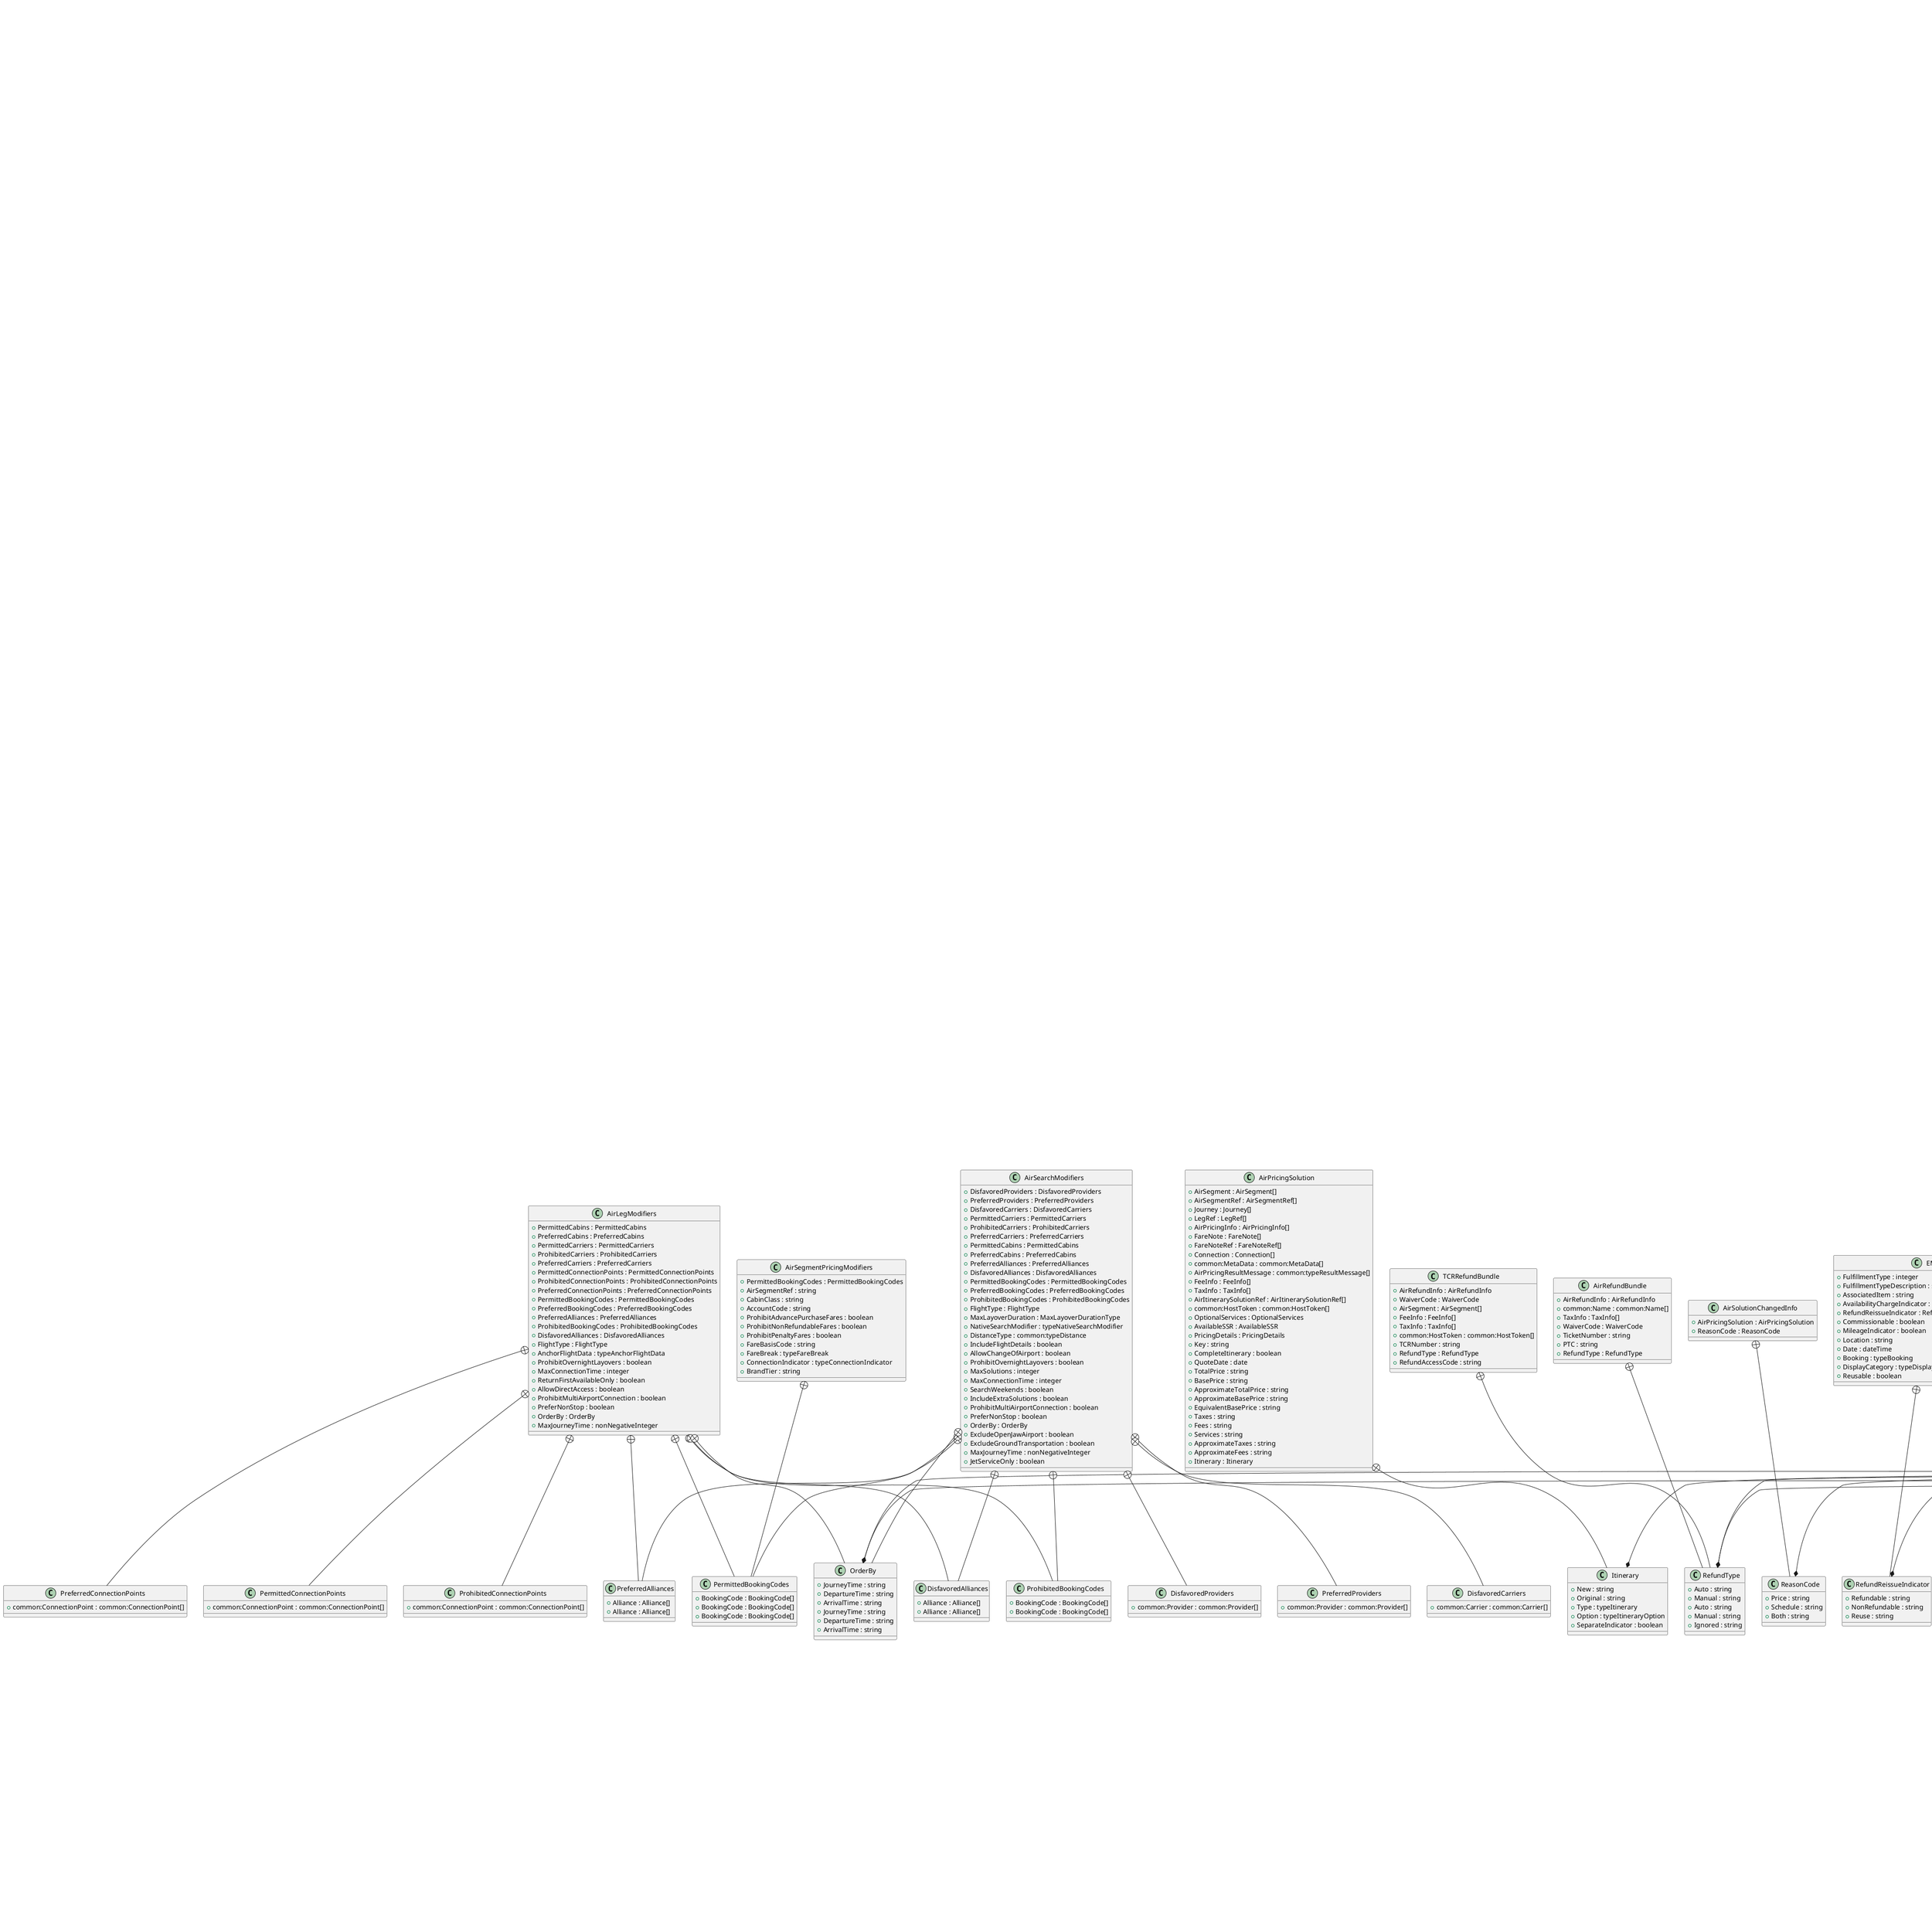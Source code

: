 @startuml

class ADVType {
    +AdvRsvnOnlyIfTk : boolean
    +AdvRsvnAnyTm : boolean
    +AdvRsvnHrs : boolean
    +AdvRsvnDays : boolean
    +AdvRsvnMonths : boolean
    +AdvRsvnEarliestTm : boolean
    +AdvRsvnLatestTm : boolean
    +AdvRsvnWaived : boolean
    +AdvRsvnDataExists : boolean
    +AdvRsvnEndItem : boolean
    +AdvTkEarliestTm : boolean
    +AdvTkLatestTm : boolean
    +AdvTkRsvnHrs : boolean
    +AdvTkRsvnDays : boolean
    +AdvTkRsvnMonths : boolean
    +AdvTkStartHrs : boolean
    +AdvTkStartDays : boolean
    +AdvTkStartMonths : boolean
    +AdvTkWaived : boolean
    +AdvTkAnyTm : boolean
    +AdvTkEndItem : boolean
    +AdvRsvnTm : integer
    +AdvTkRsvnTm : integer
    +AdvTkStartTm : integer
    +EarliestRsvnDtPresent : boolean
    +EarliestTkDtPresent : boolean
    +LatestRsvnDtPresent : boolean
    +LatestTkDtPresent : boolean
    +EarliestRsvnDt : date
    +EarliestTkDt : date
    +LatestRsvnDt : date
    +LatestTkDt : date
}
class APISRequirements {
    +Document : Document[]
    +Key : string
    +Level : string
    +GenderRequired : boolean
    +DateOfBirthRequired : boolean
    +RequiredDocuments : string
    +NationalityRequired : boolean
}
class APISRequirementsList {
    +APISRequirements : APISRequirements[]
}
class AccountRelatedRules {
    +BookingRules : BookingRules[]
    +RoutingRules : RoutingRules
}
class ActionDetails {
    +PseudoCityCode : string
    +AgentSine : string
    +EventDate : date
    +EventTime : time
    +Text : string
}
class AdditionalInfo {
    +Category : string
}
class AddlBookingCodeInformation {
    +value : string
}
class Adjustment {
    +Amount : string
    +Percent : float
    +AdjustedTotalPrice : string
    +ApproximateAdjustedTotalPrice : string
    +BookingTravelerRef : string
}
class Affiliations {
    +TravelArranger : TravelArranger[]
}
class AirAvailInfo {
    +BookingCodeInfo : BookingCodeInfo[]
    +FareTokenInfo : FareTokenInfo[]
    +ProviderCode : string
    +HostTokenRef : string
}
AirAvailInfo +-- FareTokenInfo
class FareTokenInfo {
    +FareInfoRef : string
    +HostTokenRef : string
}
class AirExchangeBundle {
    +common:AirExchangeInfo : common:AirExchangeInfo
    +AirPricingInfoRef : AirPricingInfoRef[]
    +TaxInfo : TaxInfo[]
    +common:Penalty : common:Penalty[]
}
class AirExchangeBundleList {
    +AirExchangeBundle : AirExchangeBundle[]
}
class AirExchangeBundleTotal {
    +common:AirExchangeInfo : common:AirExchangeInfo
    +common:Penalty : common:Penalty[]
}
class AirExchangeModifiers {
    +ContractCodes : ContractCodes
    +BookingDate : string
    +TicketingDate : string
    +AccountCode : string
    +TicketDesignator : string
    +AllowPenaltyFares : boolean
    +PrivateFaresOnly : boolean
    +UniversalRecordLocatorCode : string
    +ProviderLocatorCode : string
    +ProviderCode : string
}
AirExchangeModifiers +-- ContractCodes
class ContractCodes {
    +ContractCode : ContractCode[]
}
class AirExchangeMulitQuoteList {
    +AirExchangeMultiQuoteOption : AirExchangeMultiQuoteOption[]
}
class AirExchangeMultiQuoteOption {
    +AirSegmentData : AirSegmentData[]
    +AirExchangeBundleTotal : AirExchangeBundleTotal
    +AirExchangeBundleList : AirExchangeBundleList[]
}
class AirExchangeTicketBundle {
    +common:TicketNumber : common:TicketNumber
    +common:FormOfPayment : common:FormOfPayment[]
    +common:FormOfPaymentRef : common:FormOfPaymentRef
    +WaiverCode : WaiverCode
}
class AirFareDiscount {
    +Percentage : double
    +Amount : string
    +DiscountMethod : typeFareDiscount
}
class AirFareDisplayModifiers {
    +TripType : typeFareTripType[]
    +common:CabinClass : common:CabinClass
    +PenaltyFareInformation : PenaltyFareInformation
    +FareSearchOption : typeFareSearchOption[]
    +MaxResponses : integer
    +DepartureDate : date
    +TicketingDate : date
    +ReturnDate : date
    +BaseFareOnly : boolean
    +UnrestrictedFaresOnly : boolean
    +FaresIndicator : typeFaresIndicator
    +CurrencyType : string
    +IncludeTaxes : boolean
    +IncludeEstimatedTaxes : boolean
    +IncludeSurcharges : boolean
    +GlobalIndicator : typeATPCOGlobalIndicator
    +ProhibitMinStayFares : boolean
    +ProhibitMaxStayFares : boolean
    +ProhibitAdvancePurchaseFares : boolean
    +ProhibitNonRefundableFares : boolean
    +ValidatedFaresOnly : boolean
    +ProhibitTravelRestrictedFares : boolean
    +FiledCurrency : string
}
class AirFareDisplayRuleKey {
    +value : string
    +ProviderCode : string
}
class AirFareRuleCategory {
    +CategoryCode : typeFareRuleCategoryCode[]
    +FareInfoRef : string
}
class AirFareRulesModifier {
    +AirFareRuleCategory : AirFareRuleCategory[]
}
class AirItinerary {
    +AirSegment : AirSegment[]
    +common:HostToken : common:HostToken[]
    +APISRequirements : APISRequirements[]
}
class AirItineraryDetails {
    +AirSegmentDetails : AirSegmentDetails[]
    +PassengerDetails : PassengerDetails[]
    +Key : string
}
class AirItinerarySolution {
    +AirSegmentRef : AirSegmentRef[]
    +Connection : Connection[]
    +Key : string
}
class AirItinerarySolutionRef {
    +Key : string
}
class AirLegModifiers {
    +PermittedCabins : PermittedCabins
    +PreferredCabins : PreferredCabins
    +PermittedCarriers : PermittedCarriers
    +ProhibitedCarriers : ProhibitedCarriers
    +PreferredCarriers : PreferredCarriers
    +PermittedConnectionPoints : PermittedConnectionPoints
    +ProhibitedConnectionPoints : ProhibitedConnectionPoints
    +PreferredConnectionPoints : PreferredConnectionPoints
    +PermittedBookingCodes : PermittedBookingCodes
    +PreferredBookingCodes : PreferredBookingCodes
    +PreferredAlliances : PreferredAlliances
    +ProhibitedBookingCodes : ProhibitedBookingCodes
    +DisfavoredAlliances : DisfavoredAlliances
    +FlightType : FlightType
    +AnchorFlightData : typeAnchorFlightData
    +ProhibitOvernightLayovers : boolean
    +MaxConnectionTime : integer
    +ReturnFirstAvailableOnly : boolean
    +AllowDirectAccess : boolean
    +ProhibitMultiAirportConnection : boolean
    +PreferNonStop : boolean
    +OrderBy : OrderBy
    +MaxJourneyTime : nonNegativeInteger
}
AirLegModifiers +-- PermittedConnectionPoints
class PermittedConnectionPoints {
    +common:ConnectionPoint : common:ConnectionPoint[]
}
AirLegModifiers +-- ProhibitedConnectionPoints
class ProhibitedConnectionPoints {
    +common:ConnectionPoint : common:ConnectionPoint[]
}
AirLegModifiers +-- PreferredConnectionPoints
class PreferredConnectionPoints {
    +common:ConnectionPoint : common:ConnectionPoint[]
}
AirLegModifiers +-- PermittedBookingCodes
class PermittedBookingCodes {
    +BookingCode : BookingCode[]
}
AirLegModifiers +-- PreferredAlliances
class PreferredAlliances {
    +Alliance : Alliance[]
}
AirLegModifiers +-- ProhibitedBookingCodes
class ProhibitedBookingCodes {
    +BookingCode : BookingCode[]
}
AirLegModifiers +-- DisfavoredAlliances
class DisfavoredAlliances {
    +Alliance : Alliance[]
}
AirLegModifiers +-- OrderBy
class OrderBy {
    +JourneyTime : string
    +DepartureTime : string
    +ArrivalTime : string
}
OrderBy *- string
class AirPricePoint {
    +AirPricingInfo : AirPricingInfo[]
    +AirPricingResultMessage : common:typeResultMessage[]
    +FeeInfo : FeeInfo[]
    +FareNote : FareNote[]
    +TaxInfo : TaxInfo[]
    +Key : string
    +TotalPrice : string
    +BasePrice : string
    +ApproximateTotalPrice : string
    +ApproximateBasePrice : string
    +EquivalentBasePrice : string
    +Taxes : string
    +Fees : string
    +Services : string
    +ApproximateTaxes : string
    +ApproximateFees : string
    +CompleteItinerary : boolean
}
class AirPricePointList {
    +AirPricePoint : AirPricePoint[]
}
class AirPriceResult {
    +AirPricingSolution : AirPricingSolution[]
    +FareRule : FareRule[]
    +AirPriceError : common:typeResultMessage
    +CommandKey : string
}
class AirPricingAdjustment {
    +Adjustment : Adjustment
    +Key : string
}
class AirPricingCommand {
    +AirPricingModifiers : AirPricingModifiers
    +AirSegmentPricingModifiers : AirSegmentPricingModifiers[]
    +CommandKey : string
    +CabinClass : string
}
class AirPricingInfo {
    +FareInfo : FareInfo[]
    +FareStatus : FareStatus
    +FareInfoRef : FareInfoRef[]
    +BookingInfo : BookingInfo[]
    +TaxInfo : TaxInfo[]
    +FareCalc : FareCalc
    +PassengerType : PassengerType[]
    +common:BookingTravelerRef : common:BookingTravelerRef[]
    +WaiverCode : WaiverCode
    +PaymentRef : PaymentRef[]
    +ChangePenalty : typeFarePenalty[]
    +CancelPenalty : typeFarePenalty[]
    +NoShowPenalty : typeFarePenalty[]
    +FeeInfo : FeeInfo[]
    +Adjustment : Adjustment[]
    +Yield : Yield[]
    +AirPricingModifiers : AirPricingModifiers
    +TicketingModifiersRef : TicketingModifiersRef[]
    +AirSegmentPricingModifiers : AirSegmentPricingModifiers[]
    +FlightOptionsList : FlightOptionsList
    +BaggageAllowances : BaggageAllowances
    +FareRulesFilter : FareRulesFilter
    +PolicyCodesList : PolicyCodesList
    +PriceChange : PriceChangeType[]
    +ActionDetails : ActionDetails
    +common:Commission : common:Commission[]
    +Origin : string
    +Destination : string
    +Key : string
    +CommandKey : string
    +TotalPrice : string
    +BasePrice : string
    +ApproximateTotalPrice : string
    +ApproximateBasePrice : string
    +EquivalentBasePrice : string
    +Taxes : string
    +Fees : string
    +Services : string
    +ApproximateTaxes : string
    +ApproximateFees : string
    +ProviderCode : string
    +SupplierCode : string
    +AmountType : string
    +IncludesVAT : boolean
    +ExchangeAmount : string
    +ForfeitAmount : string
    +Refundable : boolean
    +Exchangeable : boolean
    +LatestTicketingTime : string
    +PricingMethod : typePricingMethod
    +Checksum : string
    +ETicketability : typeEticketability
    +PlatingCarrier : string
    +ProviderReservationInfoRef : string
    +AirPricingInfoGroup : int
    +TotalNetPrice : string
    +Ticketed : boolean
    +PricingType : string
    +TrueLastDateToTicket : string
    +ElStat : common:typeElementStatus
    +KeyOverride : boolean
    +InPolicy : boolean
    +PreferredOption : boolean
    +FareCalculationInd : string
    +Cat35Indicator : boolean
}
class AirPricingInfoList {
    +AirPricingInfo : AirPricingInfo[]
}
class AirPricingInfoRef {
    +Key : string
}
class AirPricingModifiers {
    +ProhibitedRuleCategories : ProhibitedRuleCategories
    +AccountCodes : AccountCodes
    +PermittedCabins : PermittedCabins
    +ContractCodes : ContractCodes
    +ExemptTaxes : ExemptTaxes
    +PenaltyFareInformation : PenaltyFareInformation
    +common:DiscountCard : common:DiscountCard[]
    +PromoCodes : PromoCodes
    +ManualFareAdjustment : ManualFareAdjustment[]
    +common:PointOfSale : common:PointOfSale
    +BrandModifiers : BrandModifiers
    +MultiGDSSearchIndicator : MultiGDSSearchIndicator[]
    +PreferredCabins : PreferredCabins[]
    +ProhibitMinStayFares : boolean
    +ProhibitMaxStayFares : boolean
    +CurrencyType : string
    +ProhibitAdvancePurchaseFares : boolean
    +ProhibitNonRefundableFares : boolean
    +ProhibitRestrictedFares : boolean
    +FaresIndicator : typeFaresIndicator
    +FiledCurrency : string
    +PlatingCarrier : string
    +OverrideCarrier : string
    +ETicketability : typeEticketability
    +AccountCodeFaresOnly : boolean
    +Key : string
    +ProhibitNonExchangeableFares : boolean
    +ForceSegmentSelect : boolean
    +InventoryRequestType : typeInventoryRequest
    +OneWayShop : boolean
    +ProhibitUnbundledFareTypes : boolean
    +ReturnServices : boolean
    +ChannelId : string
    +ReturnFareAttributes : boolean
    +SellCheck : boolean
    +ReturnFailedSegments : boolean
}
AirPricingModifiers +-- ProhibitedRuleCategories
class ProhibitedRuleCategories {
    +FareRuleCategory : FareRuleCategory[]
}
AirPricingModifiers +-- AccountCodes
class AccountCodes {
    +common:AccountCode : common:AccountCode[]
}
AirPricingModifiers +-- ContractCodes
class ContractCodes {
    +ContractCode : ContractCode[]
}
AirPricingModifiers +-- PromoCodes
class PromoCodes {
    +PromoCode : PromoCode[]
}
class AirPricingPayment {
    +common:Payment : common:Payment[]
    +common:FormOfPayment : common:FormOfPayment[]
    +common:FormOfPaymentRef : common:FormOfPaymentRef
    +AirPricingInfoRef : AirPricingInfoRef[]
}
class AirPricingSolution {
    +AirSegment : AirSegment[]
    +AirSegmentRef : AirSegmentRef[]
    +Journey : Journey[]
    +LegRef : LegRef[]
    +AirPricingInfo : AirPricingInfo[]
    +FareNote : FareNote[]
    +FareNoteRef : FareNoteRef[]
    +Connection : Connection[]
    +common:MetaData : common:MetaData[]
    +AirPricingResultMessage : common:typeResultMessage[]
    +FeeInfo : FeeInfo[]
    +TaxInfo : TaxInfo[]
    +AirItinerarySolutionRef : AirItinerarySolutionRef[]
    +common:HostToken : common:HostToken[]
    +OptionalServices : OptionalServices
    +AvailableSSR : AvailableSSR
    +PricingDetails : PricingDetails
    +Key : string
    +CompleteItinerary : boolean
    +QuoteDate : date
    +TotalPrice : string
    +BasePrice : string
    +ApproximateTotalPrice : string
    +ApproximateBasePrice : string
    +EquivalentBasePrice : string
    +Taxes : string
    +Fees : string
    +Services : string
    +ApproximateTaxes : string
    +ApproximateFees : string
    +Itinerary : Itinerary
}
AirPricingSolution +-- Itinerary
class Itinerary {
    +New : string
    +Original : string
}
Itinerary *- string
class AirPricingTicketingModifiers {
    +AirPricingInfoRef : AirPricingInfoRef[]
    +TicketingModifiers : TicketingModifiers
}
class AirRefundBundle {
    +AirRefundInfo : AirRefundInfo
    +common:Name : common:Name[]
    +TaxInfo : TaxInfo[]
    +WaiverCode : WaiverCode
    +TicketNumber : string
    +PTC : string
    +RefundType : RefundType
}
AirRefundBundle +-- RefundType
class RefundType {
    +Auto : string
    +Manual : string
}
RefundType *- string
class AirRefundInfo {
    +common:RefundRemark : common:RefundRemark[]
    +RefundAmount : string
    +RetainAmount : string
    +RefundFee : string
    +RefundableTaxes : string
    +FiledCurrency : string
    +ConversionRate : decimal
    +Taxes : string
    +OriginalTicketTotal : string
    +ForfeitAmount : string
    +Retain : boolean
    +Refund : boolean
}
class AirRefundModifiers {
    +RefundDate : string
    +AccountCode : string
    +TicketDesignator : string
}
class AirReservation {
}
AirReservation *- typeBaseAirReservation
class AirReservationLocatorCode {
    +value : string
}
class AirScheduleChangedInfo {
    +AirPricingSolution : AirPricingSolution
}
class AirSearchAsynchModifiers {
    +InitialAsynchResult : InitialAsynchResult
}
AirSearchAsynchModifiers +-- InitialAsynchResult
class InitialAsynchResult {
    +MaxWait : positiveInteger
}
class AirSearchModifiers {
    +DisfavoredProviders : DisfavoredProviders
    +PreferredProviders : PreferredProviders
    +DisfavoredCarriers : DisfavoredCarriers
    +PermittedCarriers : PermittedCarriers
    +ProhibitedCarriers : ProhibitedCarriers
    +PreferredCarriers : PreferredCarriers
    +PermittedCabins : PermittedCabins
    +PreferredCabins : PreferredCabins
    +PreferredAlliances : PreferredAlliances
    +DisfavoredAlliances : DisfavoredAlliances
    +PermittedBookingCodes : PermittedBookingCodes
    +PreferredBookingCodes : PreferredBookingCodes
    +ProhibitedBookingCodes : ProhibitedBookingCodes
    +FlightType : FlightType
    +MaxLayoverDuration : MaxLayoverDurationType
    +NativeSearchModifier : typeNativeSearchModifier
    +DistanceType : common:typeDistance
    +IncludeFlightDetails : boolean
    +AllowChangeOfAirport : boolean
    +ProhibitOvernightLayovers : boolean
    +MaxSolutions : integer
    +MaxConnectionTime : integer
    +SearchWeekends : boolean
    +IncludeExtraSolutions : boolean
    +ProhibitMultiAirportConnection : boolean
    +PreferNonStop : boolean
    +OrderBy : OrderBy
    +ExcludeOpenJawAirport : boolean
    +ExcludeGroundTransportation : boolean
    +MaxJourneyTime : nonNegativeInteger
    +JetServiceOnly : boolean
}
AirSearchModifiers +-- DisfavoredProviders
class DisfavoredProviders {
    +common:Provider : common:Provider[]
}
AirSearchModifiers +-- PreferredProviders
class PreferredProviders {
    +common:Provider : common:Provider[]
}
AirSearchModifiers +-- DisfavoredCarriers
class DisfavoredCarriers {
    +common:Carrier : common:Carrier[]
}
AirSearchModifiers +-- PreferredAlliances
class PreferredAlliances {
    +Alliance : Alliance[]
}
AirSearchModifiers +-- DisfavoredAlliances
class DisfavoredAlliances {
    +Alliance : Alliance[]
}
AirSearchModifiers +-- PermittedBookingCodes
class PermittedBookingCodes {
    +BookingCode : BookingCode[]
}
AirSearchModifiers +-- ProhibitedBookingCodes
class ProhibitedBookingCodes {
    +BookingCode : BookingCode[]
}
AirSearchModifiers +-- OrderBy
class OrderBy {
    +JourneyTime : string
    +DepartureTime : string
    +ArrivalTime : string
}
OrderBy *- string
class AirSegment {
}
AirSegment *- typeBaseAirSegment
class AirSegmentData {
    +AirSegmentRef : AirSegmentRef[]
    +BaggageAllowance : BaggageAllowance[]
    +Brand : Brand[]
    +CabinClass : string
    +ClassOfService : string
}
class AirSegmentDetails {
    +PassengerDetailsRef : PassengerDetailsRef[]
    +BrandID : BrandID[]
    +BookingCodeList : string
    +Key : string
    +ProviderCode : string
    +Carrier : string
    +Origin : string
    +Destination : string
    +DepartureTime : dateTime
    +ArrivalTime : dateTime
    +Equipment : string
    +ClassOfService : string
    +CabinClass : string
    +OperatingCarrier : string
    +FlightNumber : string
}
class AirSegmentError {
    +AirSegment : AirSegment
    +ErrorMessage : string
}
class AirSegmentList {
    +AirSegment : AirSegment[]
}
class AirSegmentPricingModifiers {
    +PermittedBookingCodes : PermittedBookingCodes
    +AirSegmentRef : string
    +CabinClass : string
    +AccountCode : string
    +ProhibitAdvancePurchaseFares : boolean
    +ProhibitNonRefundableFares : boolean
    +ProhibitPenaltyFares : boolean
    +FareBasisCode : string
    +FareBreak : typeFareBreak
    +ConnectionIndicator : typeConnectionIndicator
    +BrandTier : string
}
AirSegmentPricingModifiers +-- PermittedBookingCodes
class PermittedBookingCodes {
    +BookingCode : BookingCode[]
}
class AirSegmentRef {
    +Key : string
}
class AirSegmentSellFailureInfo {
    +AirSegmentError : AirSegmentError[]
}
class AirSegmentTicketingModifiers {
    +AirSegmentRef : string
    +BrandTier : string
}
class AirSolution {
    +SearchTraveler : SearchTraveler[]
    +AirSegment : AirSegment[]
    +common:HostToken : common:HostToken[]
    +FareBasis : FareBasis[]
}
class AirSolutionChangedInfo {
    +AirPricingSolution : AirPricingSolution
    +ReasonCode : ReasonCode
}
AirSolutionChangedInfo +-- ReasonCode
class ReasonCode {
    +Price : string
    +Schedule : string
    +Both : string
}
ReasonCode *- string
class AirTicketingModifiers {
    +DocumentModifiers : DocumentModifiers
    +AirPricingInfoRef : AirPricingInfoRef[]
    +TourCode : TourCode
    +TicketEndorsement : TicketEndorsement[]
    +common:Commission : common:Commission
    +common:FormOfPayment : common:FormOfPayment[]
    +common:CreditCardAuth : common:CreditCardAuth[]
    +common:Payment : common:Payment[]
    +PlatingCarrier : string
    +TicketedFareOverride : boolean
    +SuppressTaxAndFee : boolean
    +NoComparisonSFQ : boolean
}
class Alliance {
    +Code : string
}
class AlternateLocationDistance {
    +common:Distance : common:Distance
    +Key : string
    +SearchLocation : string
    +AlternateLocation : string
}
class AlternateLocationDistanceList {
    +AlternateLocationDistance : AlternateLocationDistance[]
}
class AlternateLocationDistanceRef {
    +Key : string
}
class AlternateRoute {
    +Leg : Leg[]
    +Key : string
}
class AlternateRouteList {
    +AlternateRoute : AlternateRoute[]
}
class ApplicableSegment {
}
ApplicableSegment *- typeApplicableSegment
class AssociatedRemark {
}
AssociatedRemark *- common:typeAssociatedRemarkWithSegmentRef
class AsyncProviderSpecificResponse {
}
AsyncProviderSpecificResponse *- common:BaseAsyncProviderSpecificResponse
class AuditData {
    +TaxInfo : TaxInfo[]
    +Key : string
    +TotalPrice : string
    +BasePrice : string
    +ApproximateTotalPrice : string
    +ApproximateBasePrice : string
    +EquivalentBasePrice : string
    +Taxes : string
    +Fees : string
    +Services : string
    +ApproximateTaxes : string
    +ApproximateFees : string
}
class AutoPricingInfo {
    +AirSegmentRef : AirSegmentRef[]
    +common:BookingTravelerRef : common:BookingTravelerRef[]
    +AirPricingModifiers : AirPricingModifiers
    +AirSegmentPricingModifiers : AirSegmentPricingModifiers[]
    +Key : string
    +PricingType : string
    +PlatingCarrier : string
    +ElStat : common:typeElementStatus
    +KeyOverride : boolean
}
class AutoSeatAssignment {
    +SegmentRef : string
    +Smoking : boolean
    +SeatType : common:typeReqSeat
    +Group : boolean
    +BookingTravelerRef : string
}
class AvailabilityErrorInfo {
    +AirSegmentError : AirSegmentError[]
}
AvailabilityErrorInfo *- common:typeErrorInfo
class AvailableDiscount {
    +common:LoyaltyProgram : common:LoyaltyProgram[]
    +Amount : string
    +Percent : string
    +Description : string
    +DiscountQualifier : string
}
class AvailableSSR {
    +common:SSR : common:SSR[]
    +SSRRules : common:ServiceRuleType[]
    +common:IndustryStandardSSR : common:IndustryStandardSSR[]
}
class BackOfficeHandOff {
    +Type : typeBackOffice
    +Location : string
    +PseudoCityCode : string
}
class BagDetails {
    +BaggageRestriction : BaggageRestriction[]
    +AvailableDiscount : AvailableDiscount[]
    +ApplicableBags : string
    +BasePrice : string
    +ApproximateBasePrice : string
    +Taxes : string
    +TotalPrice : string
    +ApproximateTotalPrice : string
}
class BaggageAllowance {
    +NumberOfPieces : integer
    +MaxWeight : typeWeight
}
class BaggageAllowanceInfo {
    +BagDetails : BagDetails[]
    +TravelerType : string
    +FareInfoRef : string
}
BaggageAllowanceInfo *- BaseBaggageAllowanceInfo
class BaggageAllowances {
    +BaggageAllowanceInfo : BaggageAllowanceInfo[]
    +CarryOnAllowanceInfo : CarryOnAllowanceInfo[]
    +EmbargoInfo : EmbargoInfo[]
}
class BaggageRestriction {
    +Dimension : Dimension[]
    +MaxWeight : typeUnitOfMeasure[]
    +TextInfo : TextInfo[]
}
class BaseBaggageAllowanceInfo {
    +URLInfo : URLInfo[]
    +TextInfo : TextInfo[]
    +Origin : string
    +Destination : string
    +Carrier : string
}
class BillingDetailItem {
    +Name : typeBillingDetailsName
    +DataType : typeBillingDetailsDataType
    +MinLength : string
    +MaxLength : string
    +Value : string
}
class BookingCode {
    +Code : string
}
class BookingCodeInfo {
    +CabinClass : string
    +BookingCounts : string
}
class BookingInfo {
    +BookingCode : string
    +BookingCount : string
    +CabinClass : string
    +FareInfoRef : string
    +SegmentRef : string
    +CouponRef : string
    +AirItinerarySolutionRef : string
    +HostTokenRef : string
}
class BookingRules {
    +BookingRulesFareReference : BookingRulesFareReference[]
    +RuleInfo : RuleInfo[]
    +Restriction : Restriction[]
    +DocumentRequired : DocumentRequired[]
    +GenderDobRequired : boolean
}
BookingRules +-- RuleInfo
class RuleInfo {
    +ChargesRules : ChargesRules
}
class BookingRulesFareReference {
    +value : string
    +ClassOfService : string
    +TicketDesignatorCode : string
    +AccountCode : string
    +UpgrageAllowed : boolean
    +UpgradeClassOfService : string
}
class Brand {
    +Title : Title[]
    +Text : Text[]
    +ImageLocation : ImageLocation[]
    +OptionalServices : OptionalServices
    +Rules : Rules[]
    +ServiceAssociations : ServiceAssociations
    +UpsellBrand : UpsellBrand
    +ApplicableSegment : typeApplicableSegment[]
    +DefaultBrandDetail : DefaultBrandDetail[]
    +Key : string
    +BrandID : string
    +Name : string
    +AirItineraryDetailsRef : string
    +UpSellBrandID : string
    +BrandFound : boolean
    +UpSellBrandFound : boolean
    +BrandedDetailsAvailable : boolean
    +Carrier : string
    +BrandTier : string
    +BrandMaintained : string
}
class BrandID {
    +Id : string
}
class BrandInfo {
    +Key : string
    +BrandID : string
    +AirPricingInfoRef : string
    +FareInfoRef : string
}
class BrandModifiers {
    +FareFamilyDisplay : FareFamilyDisplay
    +BasicDetailsOnly : BasicDetailsOnly
}
BrandModifiers +-- FareFamilyDisplay
class FareFamilyDisplay {
    +ModifierType : string
}
BrandModifiers +-- BasicDetailsOnly
class BasicDetailsOnly {
    +ReturnBasicDetails : boolean
}
class BrandingInfo {
    +PriceRange : PriceRange[]
    +Text : Text[]
    +Title : Title[]
    +ImageLocation : ImageLocation[]
    +ServiceGroup : ServiceGroup
    +AirSegmentRef : common:typeSegmentRef[]
    +Key : string
    +ServiceSubCode : string
    +ExternalServiceName : string
    +ServiceType : string
    +CommercialName : string
    +Chargeable : string
}
class BundledService {
    +Carrier : string
    +CarrierSubCode : boolean
    +ServiceType : string
    +ServiceSubCode : string
    +Name : string
    +Booking : typeBooking
    +Occurrence : positiveInteger
}
class BundledServices {
    +BundledService : BundledService[]
}
class CHGType {
    +PenFee : PenFeeType[]
}
class CO2Emission {
    +AirSegmentRef : string
    +Value : float
}
class CO2Emissions {
    +CO2Emission : CO2Emission[]
    +TotalValue : float
    +Unit : string
    +Category : string
    +Source : string
}
class CarrierCode {
    +value : string
}
class CarrierList {
    +CarrierCode : CarrierCode[]
    +IncludeCarrier : boolean
}
class CarryOnAllowanceInfo {
    +CarryOnDetails : CarryOnDetails[]
}
CarryOnAllowanceInfo *- BaseBaggageAllowanceInfo
CarryOnAllowanceInfo +-- CarryOnDetails
class CarryOnDetails {
    +BaggageRestriction : BaggageRestriction[]
    +ApplicableCarryOnBags : string
    +BasePrice : string
    +ApproximateBasePrice : string
    +Taxes : string
    +TotalPrice : string
    +ApproximateTotalPrice : string
}
class CategoryDetailsType {
    +CategoryDetails : ValueDetails[]
    +Value : string
}
class Characteristic {
    +Value : string
    +Position : typePosition
    +RowLocation : typeRowLocation
    +PADISCode : string
}
class ChargesRules {
    +VoluntaryChanges : VoluntaryChanges[]
    +VoluntaryRefunds : VoluntaryRefunds[]
}
ChargesRules +-- VoluntaryChanges
class VoluntaryChanges {
    +Penalty : Penalty
    +VolChangeInd : boolean
}
ChargesRules +-- VoluntaryRefunds
class VoluntaryRefunds {
    +Penalty : Penalty
    +VolChangeInd : boolean
}
class CodeshareInfo {
    +value : string
    +OperatingCarrier : string
    +OperatingFlightNumber : string
}
class CompanyName {
    +SupplierCode : string
}
class ConjunctedTicketInfo {
    +Number : string
    +IATANumber : string
    +TicketIssueDate : dateTime
    +TicketingAgentSignOn : string
    +CountryCode : string
    +Status : common:typeTicketStatus
}
class Connection {
    +FareNote : FareNote
    +ChangeOfPlane : boolean
    +ChangeOfTerminal : boolean
    +ChangeOfAirport : boolean
    +StopOver : boolean
    +MinConnectionTime : int
    +Duration : int
    +SegmentIndex : int
    +FlightDetailsIndex : int
    +IncludeStopOverToFareQuote : typeIgnoreStopOver
}
class ContractCode {
    +Code : string
    +CompanyName : string
    +ProviderCode : string
    +SupplierCode : string
}
class Coupon {
    +TicketDesignator : TicketDesignator[]
    +Key : string
    +CouponNumber : integer
    +OperatingCarrier : string
    +OperatingFlightNumber : string
    +MarketingCarrier : string
    +MarketingFlightNumber : string
    +Origin : string
    +Destination : string
    +DepartureTime : string
    +ArrivalTime : string
    +StopoverCode : boolean
    +BookingClass : string
    +FareBasis : string
    +NotValidBefore : date
    +NotValidAfter : date
    +Status : string
    +SegmentGroup : integer
    +MarriageGroup : integer
    +ElStat : common:typeElementStatus
    +KeyOverride : boolean
}
class CreditSummary {
    +CurrencyCode : string
    +CurrentBalance : decimal
    +InitialCredit : decimal
}
class CustomerReceiptInfo {
    +BookingTravelerRef : string
    +EmailRef : string
}
class CustomerSearch {
}
class DefaultBrandDetail {
}
DefaultBrandDetail *- typeDefaultBrandDetail
class DestinationPurposeCode {
    +Destination : typeDestinationCode
    +Purpose : typePurposeCode
}
class DetailedBillingInformation {
    +common:FormOfPaymentRef : common:FormOfPaymentRef
    +AirPricingInfoRef : AirPricingInfoRef[]
    +BillingDetailItem : BillingDetailItem[]
}
class Dimension {
    +type : string
}
Dimension *- typeUnitOfMeasure
class Document {
    +Sequence : positiveInteger
    +Type : string
    +Level : string
}
class DocumentInfo {
    +TicketInfo : TicketInfo[]
    +MCOInfo : common:MCOInformation[]
    +TCRInfo : TCRInfo[]
}
class DocumentModifiers {
    +GenerateItineraryInvoice : boolean
    +GenerateAccountingInterface : boolean
}
class DocumentOptions {
    +PassengerReceiptOverride : PassengerReceiptOverride
    +OverrideOption : string[]
    +SuppressItineraryRemarks : boolean
    +GenerateItinNumbers : boolean
}
class DocumentRequired {
    +DocType : string
    +IncludeExcludeUseInd : boolean
    +DocId : string
    +AllowedIds : string
}
class DocumentSelect {
    +BackOfficeHandOff : BackOfficeHandOff
    +Itinerary : Itinerary
    +IssueTicketOnly : boolean
    +IssueElectronicTicket : boolean
    +FaxIndicator : boolean
}
class EMD {
    +FulfillmentType : integer
    +FulfillmentTypeDescription : string
    +AssociatedItem : string
    +AvailabilityChargeIndicator : AvailabilityChargeIndicator
    +RefundReissueIndicator : RefundReissueIndicator
    +Commissionable : boolean
    +MileageIndicator : boolean
    +Location : string
    +Date : dateTime
    +Booking : typeBooking
    +DisplayCategory : typeDisplayCategory
    +Reusable : boolean
}
EMD +-- AvailabilityChargeIndicator
class AvailabilityChargeIndicator {
    +X : string
    +E : string
    +F : string
    +G : string
    +H : string
}
AvailabilityChargeIndicator *- string
EMD +-- RefundReissueIndicator
class RefundReissueIndicator {
    +Refundable : string
    +NonRefundable : string
    +Reuse : string
}
RefundReissueIndicator *- string
class EMDCommission {
    +Type : common:typeAdjustmentType
    +Value : decimal
    +CurrencyCode : string
}
class EMDCoupon {
    +Number : integer
    +Status : string
    +SvcDescription : string
    +ConsumedAtIssuanceInd : boolean
    +RFIC : string
    +RFISC : string
    +RFIDescription : string
    +Origin : string
    +Destination : string
    +FlightNumber : string
    +PresentTo : string
    +PresentAt : string
    +NonRefundableInd : boolean
    +MarketingCarrier : string
    +Key : string
    +ElStat : common:typeElementStatus
    +KeyOverride : boolean
}
class EMDEndorsement {
    +value : string
}
class EMDInfo {
    +EMDTravelerInfo : EMDTravelerInfo
    +common:SupplierLocator : common:SupplierLocator[]
    +ElectronicMiscDocument : ElectronicMiscDocument[]
    +common:Payment : common:Payment
    +common:FormOfPayment : common:FormOfPayment
    +EMDPricingInfo : EMDPricingInfo
    +EMDEndorsement : EMDEndorsement[]
    +FareCalc : FareCalc
    +EMDCommission : EMDCommission
    +ProviderCode : string
    +ProviderLocatorCode : string
    +Key : string
    +ElStat : common:typeElementStatus
    +KeyOverride : boolean
}
class EMDPricingInfo {
    +TaxInfo : TaxInfo[]
    +BaseFare : string
    +TotalFare : string
    +TotalTax : string
    +EquivFare : string
}
class EMDSummary {
    +EMDCoupon : EMDCoupon[]
    +Number : string
    +PrimaryDocumentIndicator : boolean
    +InConjunctionWith : string
    +AssociatedTicketNumber : string
    +PlatingCarrier : string
    +IssueDate : dateTime
    +Key : string
    +ElStat : common:typeElementStatus
    +KeyOverride : boolean
}
class EMDSummaryInfo {
    +EMDSummary : EMDSummary[]
    +EMDTravelerInfo : EMDTravelerInfo
    +common:Payment : common:Payment
    +ProviderReservationInfoRef : string
    +Key : string
    +ElStat : common:typeElementStatus
    +KeyOverride : boolean
}
class EMDTravelerInfo {
    +NameInfo : NameInfo
    +TravelerType : string
    +Age : integer
}
EMDTravelerInfo +-- NameInfo
class NameInfo {
    +Prefix : string
    +First : string
    +Middle : string
    +Last : string
    +Suffix : string
}
class ETR {
    +AirReservationLocatorCode : AirReservationLocatorCode
    +common:AgencyInfo : common:AgencyInfo
    +common:BookingTraveler : common:BookingTraveler
    +common:FormOfPayment : common:FormOfPayment[]
    +common:Payment : common:Payment[]
    +common:CreditCardAuth : common:CreditCardAuth[]
    +common:SupplierLocator : common:SupplierLocator[]
    +FareCalc : FareCalc
    +Ticket : Ticket[]
    +common:Commission : common:Commission[]
    +AirPricingInfo : AirPricingInfo
    +AuditData : AuditData
    +common:Restriction : common:Restriction[]
    +WaiverCode : WaiverCode
    +BaggageAllowances : BaggageAllowances
    +Key : string
    +TotalPrice : string
    +BasePrice : string
    +ApproximateTotalPrice : string
    +ApproximateBasePrice : string
    +EquivalentBasePrice : string
    +Taxes : string
    +Fees : string
    +Services : string
    +ApproximateTaxes : string
    +ApproximateFees : string
    +Refundable : boolean
    +Exchangeable : boolean
    +TourCode : string
    +IssuedDate : string
    +BulkTicket : boolean
    +ProviderCode : string
    +ProviderLocatorCode : string
    +IATANumber : string
    +PseudoCityCode : string
    +CountryCode : string
    +PlatingCarrier : string
    +ElStat : common:typeElementStatus
    +KeyOverride : boolean
}
class ElectronicMiscDocument {
    +EMDCoupon : EMDCoupon[]
    +Number : string
    +PrimaryDocumentIndicator : boolean
    +InConjunctionWith : string
    +AssociatedTicketNumber : string
    +PlatingCarrier : string
    +IssueDate : dateTime
    +Status : string
    +Key : string
    +ElStat : common:typeElementStatus
    +KeyOverride : boolean
}
class Embargo {
    +Key : string
    +Carrier : string
    +SegmentRef : string
    +Name : string
    +Text : string
    +SecondaryType : string
    +Type : string
    +Url : anyURI
    +ServiceSubCode : string
}
class EmbargoInfo {
}
EmbargoInfo *- BaseBaggageAllowanceInfo
class EmbargoList {
    +Embargo : Embargo[]
}
class Enumeration {
    +SolutionGroup : SolutionGroup[]
}
class ExchangeAirSegment {
    +AirSegment : AirSegment
    +common:CabinClass : common:CabinClass
    +FareBasisCode : string
}
class ExchangeEligibilityInfo {
    +ExchangePenaltyInfo : ExchangePenaltyInfo[]
    +EligibleFares : string
    +RefundableFares : string
    +PassedAutomationChecks : boolean
}
class ExchangePenaltyInfo {
    +PenaltyInformation : PenaltyInformation[]
    +PTC : string
    +MinimumChangeFee : string
    +MaximumChangeFee : string
}
class ExchangedTicketInfo {
    +Number : string
}
class ExcludeTicketing {
    +BookingTravelerRef : string[]
}
class ExemptOBFee {
    +SubCode : string[]
}
class ExemptTaxes {
    +CountryCode : string[]
    +TaxCategory : string[]
    +AllTaxes : boolean
    +TaxTerritory : string
    +CompanyName : string
}
class ExpertSolution {
    +LegPrice : LegPrice[]
    +Key : string
    +TotalPrice : string
    +ApproximateTotalPrice : string
    +CreatedDate : date
}
class ExpertSolutionList {
    +ExpertSolution : ExpertSolution[]
}
class Facility {
    +Characteristic : Characteristic[]
    +common:Remark : common:Remark[]
    +PassengerSeatPrice : PassengerSeatPrice[]
    +TaxInfo : TaxInfo[]
    +EMD : EMD
    +common:ServiceData : common:ServiceData[]
    +TourCode : TourCode
    +Type : typeFacility
    +SeatCode : string
    +Availability : typeSeatAvailability
    +SeatPrice : string
    +Paid : boolean
    +ServiceSubCode : string
    +SSRCode : string
    +IssuanceReason : string
    +BaseSeatPrice : string
    +Taxes : string
    +Quantity : integer
    +SequenceNumber : integer
    +InclusiveOfTax : boolean
    +InterlineSettlementAllowed : boolean
    +GeographySpecification : string
    +Source : string
    +OptionalServiceRef : string
    +SeatInformationRef : string
}
class FareBasis {
    +Code : string
    +SegmentRef : string
}
class FareCalc {
    +value : string
}
class FareDetails {
    +FareTicketDesignator : FareTicketDesignator
    +Key : string
    +PassengerDetailRef : string
    +FareBasis : string
}
class FareDetailsRef {
    +Key : string
}
class FareDisplay {
    +FareDisplayRule : FareDisplayRule
    +FarePricing : FarePricing[]
    +FareRestriction : FareRestriction[]
    +FareRoutingInformation : FareRoutingInformation
    +FareMileageInformation : FareMileageInformation
    +AirFareDisplayRuleKey : AirFareDisplayRuleKey
    +BookingCode : BookingCode[]
    +common:AccountCode : common:AccountCode[]
    +AddlBookingCodeInformation : AddlBookingCodeInformation
    +FareRuleFailureInfo : FareRuleFailureInfo
    +PriceChange : PriceChangeType[]
    +Carrier : string
    +FareBasis : string
    +Amount : string
    +TripType : typeFareTripType
    +FareTypeCode : string
    +SpecialFare : boolean
    +InstantPurchase : boolean
    +EligibilityRestricted : boolean
    +FlightRestricted : boolean
    +StopoversRestricted : boolean
    +TransfersRestricted : boolean
    +BlackoutsExist : boolean
    +AccompaniedTravel : boolean
    +MileOrRouteBasedFare : typeMileOrRouteBasedFare
    +GlobalIndicator : typeATPCOGlobalIndicator
    +Origin : string
    +Destination : string
    +FareTicketingCode : string
    +FareTicketingDesignator : string
}
class FareDisplayRule {
    +RuleAdvancedPurchase : RuleAdvancedPurchase
    +RuleLengthOfStay : RuleLengthOfStay
    +RuleCharges : RuleCharges
    +RuleNumber : string
    +Source : string
    +TariffNumber : string
}
class FareGuaranteeInfo {
    +GuaranteeDate : date
    +GuaranteeType : typeFareGuarantee
}
class FareInfo {
    +FareTicketDesignator : FareTicketDesignator[]
    +FareSurcharge : FareSurcharge[]
    +common:AccountCode : common:AccountCode[]
    +ContractCode : ContractCode[]
    +common:Endorsement : common:Endorsement[]
    +BaggageAllowance : BaggageAllowance
    +FareRuleKey : FareRuleKey
    +FareRuleFailureInfo : FareRuleFailureInfo
    +FareRemarkRef : FareRemarkRef[]
    +Brand : Brand
    +common:Commission : common:Commission
    +FareAttributes : string
    +ChangePenalty : typeFarePenalty
    +CancelPenalty : typeFarePenalty
    +FareRulesFilter : FareRulesFilter
    +Key : string
    +FareBasis : string
    +PassengerTypeCode : string
    +Origin : string
    +Destination : string
    +EffectiveDate : string
    +TravelDate : date
    +DepartureDate : date
    +Amount : string
    +PrivateFare : typePrivateFare
    +NegotiatedFare : boolean
    +TourCode : string
    +WaiverCode : string
    +NotValidBefore : date
    +NotValidAfter : date
    +PseudoCityCode : string
    +FareFamily : string
    +PromotionalFare : boolean
    +CarCode : string
    +ValueCode : string
    +ElStat : common:typeElementStatus
    +KeyOverride : boolean
    +BulkTicket : boolean
    +InclusiveTour : boolean
    +Value : string
    +SupplierCode : string
    +TaxAmount : string
}
class FareInfoList {
    +FareInfo : FareInfo[]
}
class FareInfoMessage {
    +value : string
    +Key : string
}
class FareInfoRef {
    +Key : string
}
class FareMileageInformation {
    +value : string
}
class FareNote {
    +value : string
    +Key : string
    +Precedence : integer
    +NoteName : string
    +FareInfoMessageRef : string
    +ElStat : common:typeElementStatus
    +KeyOverride : boolean
}
class FareNoteList {
    +FareNote : FareNote[]
}
class FareNoteRef {
    +Key : string
}
class FarePricing {
    +PassengerType : string
    +TotalFareAmount : string
    +PrivateFare : boolean
    +NegotiatedFare : boolean
    +AutoPriceable : boolean
    +TotalNetFareAmount : string
    +BaseFare : string
    +Taxes : string
    +MMid : string
}
class FareRemark {
    +Text : string[]
    +URL : URL[]
    +Key : string
    +Name : string
}
class FareRemarkList {
    +FareRemark : FareRemark[]
}
class FareRemarkRef {
    +Key : string
}
class FareRestriction {
    +FareRestrictionDaysOfWeek : FareRestrictionDaysOfWeek[]
    +FareRestrictionDate : FareRestrictionDate[]
    +FareRestrictionSaleDate : FareRestrictionSaleDate
    +FareRestrictionSeasonal : FareRestrictionSeasonal[]
    +FareRestrictiontype : typeFareRestrictionType
}
class FareRestrictionDate {
    +Direction : typeFareDirectionality
    +StartDate : string
    +EndDate : string
    +EndDateIndicator : EndDateIndicator
}
FareRestrictionDate +-- EndDateIndicator
class EndDateIndicator {
    +Commence : string
    +Complete : string
}
EndDateIndicator *- string
class FareRestrictionDaysOfWeek {
    +Direction : typeFareDirectionality
    +TripType : typeFareTripType
    +Monday : boolean
    +Tuesday : boolean
    +Wednesday : boolean
    +Thursday : boolean
    +Friday : boolean
    +Saturday : boolean
    +Sunday : boolean
}
class FareRestrictionSaleDate {
    +StartDate : date
    +EndDate : date
}
class FareRestrictionSeasonal {
    +Comment : string
    +VariationByTravelDates : string
    +SeasonalRange1Ind : string
    +SeasonalRange1StartDate : string
    +SeasonalRange1EndDate : string
    +SeasonalRange2Ind : string
    +SeasonalRange2StartDate : string
    +SeasonalRange2EndDate : string
}
class FareRoutingInformation {
    +value : string
}
class FareRule {
    +FareRuleLong : FareRuleLong[]
    +FareRuleShort : FareRuleShort[]
    +RuleAdvancedPurchase : RuleAdvancedPurchase
    +RuleLengthOfStay : RuleLengthOfStay
    +RuleCharges : RuleCharges
    +FareRuleResultMessage : common:typeResultMessage[]
    +StructuredFareRules : StructuredFareRulesType
    +FareInfoRef : string
    +RuleNumber : string
    +Source : string
    +TariffNumber : string
    +ProviderCode : string
    +SupplierCode : string
}
class FareRuleCategory {
    +Category : integer
}
class FareRuleCategoryTypes {
    +CategoryDetails : ValueDetails[]
    +VariableCategoryDetails : CategoryDetailsType[]
    +Value : string
}
class FareRuleFailureInfo {
    +Reason : string[]
}
class FareRuleKey {
    +value : string
    +FareInfoRef : string
    +ProviderCode : string
}
class FareRuleLong {
    +value : string
    +Category : integer
    +Type : string
}
class FareRuleLongRef {
    +Key : string
}
class FareRuleLookup {
    +common:AccountCode : common:AccountCode
    +common:PointOfSale : common:PointOfSale
    +Origin : string
    +Destination : string
    +Carrier : string
    +FareBasis : string
    +ProviderCode : string
    +DepartureDate : date
    +TicketingDate : date
}
class FareRuleNameValue {
    +Name : string
    +Value : string
}
class FareRuleShort {
    +FareRuleNameValue : FareRuleNameValue[]
    +Category : integer
    +TableNumber : string
}
class FareRuleShortRef {
    +Key : string
}
class FareRulesFilter {
    +Refundability : Refundability
    +LatestTicketingTime : dateTime
    +CHG : CHGType
    +MIN : MINType
    +MAX : MAXType
    +ADV : ADVType
    +OTH : OTHType
}
FareRulesFilter +-- Refundability
class Refundability {
    +Value : string
}
class FareRulesFilterCategory {
    +CategoryCode : string[]
    +FareInfoRef : string
}
class FareStatus {
    +FareStatusFailureInfo : FareStatusFailureInfo
    +Code : typeFareStatusCode
}
class FareStatusFailureInfo {
    +Code : string
    +Reason : string
}
class FareSurcharge {
    +Key : string
    +Type : string
    +Amount : string
    +SegmentRef : string
    +CouponRef : string
    +ElStat : common:typeElementStatus
    +KeyOverride : boolean
}
class FareTicketDesignator {
    +Value : string
}
class FareType {
    +Code : string
}
class FaxDetails {
    +common:PhoneNumber : common:PhoneNumber
    +TermConditions : TermConditions
    +common:Remark : common:Remark[]
    +IncludeCoverSheet : boolean
    +To : string
    +From : string
    +DeptBillingCode : string
    +InvoiceNumber : string
}
class FaxDetailsInformation {
    +AirPricingInfoRef : AirPricingInfoRef[]
    +FaxDetails : FaxDetails
}
class FeeApplication {
    +value : string
    +Code : string
}
class FeeInfo {
}
FeeInfo *- common:typeFeeInfo
class FlexExploreModifiers {
    +Destination : string[]
    +Type : Type
    +Radius : integer
    +GroupName : string
}
FlexExploreModifiers +-- Type
class Type {
    +AnyWhere : string
    +Area : string
    +Zone : string
    +Country : string
    +State : string
    +DistanceInMiles : string
    +DistanceInKilometers : string
    +Destination : string
    +Group : string
}
Type *- string
class FlightDetails {
    +Connection : Connection
    +Meals : Meals[]
    +InFlightServices : InFlightServices[]
    +Key : string
    +Origin : string
    +Destination : string
    +DepartureTime : string
    +ArrivalTime : string
    +FlightTime : integer
    +TravelTime : integer
    +Distance : integer
    +Equipment : string
    +OnTimePerformance : integer
    +OriginTerminal : string
    +DestinationTerminal : string
    +GroundTime : integer
    +AutomatedCheckin : boolean
    +ElStat : common:typeElementStatus
    +KeyOverride : boolean
}
class FlightDetailsList {
    +FlightDetails : FlightDetails[]
}
class FlightDetailsRef {
    +Key : string
}
class FlightInfo {
    +FlightInfoDetail : FlightInfoDetail[]
    +FlightInfoErrorMessage : common:typeResultMessage[]
    +CriteriaKey : string
    +Carrier : string
    +FlightNumber : string
    +Origin : string
    +Destination : string
    +DepartureDate : date
    +ClassOfService : string
}
class FlightInfoCriteria {
    +Key : string
    +Carrier : string
    +FlightNumber : string
    +Origin : string
    +Destination : string
    +DepartureDate : date
    +ClassOfService : string
}
class FlightInfoDetail {
    +CodeshareInfo : CodeshareInfo
    +Meals : Meals[]
    +InFlightServices : InFlightServices[]
    +Variance : Variance[]
    +Origin : string
    +Destination : string
    +ScheduledDepartureTime : string
    +ScheduledArrivalTime : string
    +TravelTime : integer
    +ETicketability : typeEticketability
    +Equipment : string
    +OriginTerminal : string
    +OriginGate : string
    +DestinationTerminal : string
    +DestinationGate : string
    +AutomatedCheckin : boolean
}
class FlightOption {
    +Option : Option[]
    +LegRef : string
    +Origin : string
    +Destination : string
}
class FlightOptionsList {
    +FlightOption : FlightOption[]
}
class FlightTimeDetail {
    +DaysOfOperation : typeDaysOfOperation
    +Connection : Connection
    +Key : string
    +VendorCode : string
    +FlightNumber : string
    +Origin : string
    +Destination : string
    +DepartureTime : time
    +ArrivalTime : time
    +StopCount : integer
    +Equipment : string
    +ScheduleStartDate : date
    +ScheduleEndDate : date
    +DisplayOption : boolean
    +OnTimePerformance : integer
    +DayChange : integer
    +JourneyTime : integer
    +FlightTime : integer
    +StartTerminal : string
    +EndTerminal : string
    +FirstIntermediateStop : string
    +LastIntermediateStop : string
    +InsideAvailability : string
    +SecureSell : string
    +AvailabilitySource : string
}
class FlightTimeTableCriteria {
    +GeneralTimeTable : GeneralTimeTable
    +SpecificTimeTable : SpecificTimeTable
}
class FlightType {
    +RequireSingleCarrier : boolean
    +MaxConnections : integer
    +MaxStops : integer
    +NonStopDirects : boolean
    +StopDirects : boolean
    +SingleOnlineCon : boolean
    +DoubleOnlineCon : boolean
    +TripleOnlineCon : boolean
    +SingleInterlineCon : boolean
    +DoubleInterlineCon : boolean
    +TripleInterlineCon : boolean
}
class GeneralTimeTable {
    +DaysOfOperation : typeDaysOfOperation
    +FlightOrigin : common:typeLocation
    +FlightDestination : common:typeLocation
    +CarrierList : CarrierList
    +StartDate : string
    +EndDate : string
    +StartTime : time
    +EndTime : time
    +IncludeConnection : boolean
}
class GroupedOption {
    +OptionalServiceRef : string
}
class GroupedOptionInfo {
    +GroupedOption : GroupedOption[]
}
class HostReservation {
    +Carrier : string
    +CarrierLocatorCode : string
    +ProviderCode : string
    +ProviderLocatorCode : string
    +UniversalLocatorCode : string
    +ETicket : boolean
}
class HostTokenList {
    +common:HostToken : common:HostToken[]
}
class ImageLocation {
    +value : string
    +Type : string
    +ImageWidth : nonNegativeInteger
    +ImageHeight : nonNegativeInteger
}
class InFlightServices {
    +value : string
}
class IncludeAddlBookingCodeInfo {
    +Type : typeCarrierCode
    +SecondaryCarrier : string
}
class InvoluntaryChange {
    +TicketEndorsement : TicketEndorsement
}
class IssuanceModifiers {
    +common:FormOfPaymentRef : common:FormOfPaymentRef
    +common:FormOfPayment : common:FormOfPayment
    +CustomerReceiptInfo : CustomerReceiptInfo
    +EMDEndorsement : EMDEndorsement
    +EMDCommission : EMDCommission
    +PlatingCarrier : string
}
class Itinerary {
    +Type : typeItinerary
    +Option : typeItineraryOption
    +SeparateIndicator : boolean
}
class Journey {
    +AirSegmentRef : AirSegmentRef[]
    +TravelTime : duration
}
class JourneyData {
    +AirSegment : AirSegment[]
}
class LandCharges {
    +Tax : Tax[]
    +Base : string
    +Total : string
    +Miscellaneous : string
    +PrePaid : string
    +Deposit : string
}
class LanguageOption {
    +Language : string
    +Country : string
}
class Leg {
    +LegDetail : LegDetail[]
    +Key : string
    +Group : int
    +Origin : string
    +Destination : string
}
class LegDetail {
    +Key : string
    +OriginAirport : string
    +DestinationAirport : string
    +Carrier : string
    +TravelDate : string
    +FlightNumber : string
}
class LegPrice {
    +LegDetail : LegDetail[]
    +Key : string
    +TotalPrice : string
    +ApproximateTotalPrice : string
}
class LegRef {
    +Key : string
}
class LoyaltyCardDetails {
    +SupplierCode : string
    +PriorityCode : string
}
class MAXType {
    +HoursMax : boolean
    +DaysMax : boolean
    +MonthsMax : boolean
    +OccurIndMax : boolean
    +SameDayMax : boolean
    +StartIndMax : boolean
    +CompletionInd : boolean
    +TmDOWMax : integer
    +NumOccurMax : integer
}
class MINType {
    +HoursMin : boolean
    +DaysMin : boolean
    +MonthsMin : boolean
    +OccurIndMin : boolean
    +SameDayMin : boolean
    +TmDOWMin : integer
    +FareComponent : integer
    +NumOccurMin : integer
}
class ManualFareAdjustment {
    +AppliedOn : common:typeAdjustmentTarget
    +AdjustmentType : common:typeAdjustmentType
    +Value : decimal
    +PassengerRef : string
    +TicketDesignator : string
    +FareType : string
}
class MaxLayoverDurationType {
    +Domestic : integer
    +Gateway : integer
    +International : integer
}
class Meals {
    +value : typeMealService
}
class MerchandisingAvailabilityDetails {
    +AirItineraryDetails : AirItineraryDetails
    +common:AccountCode : common:AccountCode
}
class MerchandisingDetails {
    +AirItineraryDetails : AirItineraryDetails[]
    +common:AccountCode : common:AccountCode[]
}
class MerchandisingPricingModifiers {
    +common:AccountCode : common:AccountCode[]
}
class MultiGDSSearchIndicator {
    +Type : string
    +ProviderCode : string
    +DefaultProvider : boolean
    +PrivateFareCode : string
    +PrivateFareCodeOnly : boolean
}
class OTHType {
    +Cat0 : boolean
    +Cat1 : boolean
    +Cat2 : boolean
    +Cat3 : boolean
    +Cat4 : boolean
    +Cat5 : boolean
    +Cat6 : boolean
    +Cat7 : boolean
    +Cat8 : boolean
    +Cat9 : boolean
    +Cat10 : boolean
    +Cat11 : boolean
    +Cat12 : boolean
    +Cat13 : boolean
    +Cat14 : boolean
    +Cat15 : boolean
    +Cat16 : boolean
    +Cat17 : boolean
    +Cat18 : boolean
    +Cat19 : boolean
    +Cat20 : boolean
    +Cat21 : boolean
    +Cat22 : boolean
    +Cat23 : boolean
    +Cat24 : boolean
    +Cat25 : boolean
    +Cat26 : boolean
    +Cat27 : boolean
    +Cat28 : boolean
    +Cat29 : boolean
    +Cat30 : boolean
    +Cat31 : boolean
    +RestrictiveDt : date
    +SurchargeAmt : decimal
    +NotUSACity : boolean
    +MissingRules : boolean
}
class OfferAvailabilityModifiers {
    +ServiceType : string[]
    +Carrier : string[]
    +CurrencyType : string
}
class Option {
    +BookingInfo : BookingInfo[]
    +Connection : Connection[]
    +Key : string
    +TravelTime : duration
}
class OptionalService {
    +common:ServiceData : common:ServiceData[]
    +common:ServiceInfo : common:ServiceInfo
    +common:Remark : common:Remark[]
    +TaxInfo : TaxInfo[]
    +FeeInfo : FeeInfo[]
    +EMD : EMD
    +BundledServices : BundledServices
    +AdditionalInfo : AdditionalInfo[]
    +FeeApplication : FeeApplication
    +Text : Text[]
    +PriceRange : PriceRange[]
    +TourCode : TourCode
    +BrandingInfo : BrandingInfo
    +Title : Title[]
    +ProviderCode : string
    +SupplierCode : string
    +OptionalServicesRuleRef : string
    +Type : string
    +Confirmation : string
    +SecondaryType : string
    +PurchaseWindow : common:typePurchaseWindow
    +Priority : integer
    +Available : boolean
    +Entitled : boolean
    +PerTraveler : boolean
    +CreateDate : dateTime
    +PaymentRef : string
    +ServiceStatus : string
    +Quantity : integer
    +SequenceNumber : integer
    +ServiceSubCode : string
    +SSRCode : string
    +IssuanceReason : string
    +ProviderDefinedType : string
    +TotalPrice : string
    +BasePrice : string
    +ApproximateTotalPrice : string
    +ApproximateBasePrice : string
    +EquivalentBasePrice : string
    +Taxes : string
    +Fees : string
    +Services : string
    +ApproximateTaxes : string
    +ApproximateFees : string
    +Key : string
    +AssessIndicator : typeAssessIndicator
    +Mileage : integer
    +ApplicableFFLevel : integer
    +Private : boolean
    +SSRFreeText : string
    +IsPricingApproximate : boolean
    +ElStat : common:typeElementStatus
    +KeyOverride : boolean
    +Chargeable : string
    +InclusiveOfTax : boolean
    +InterlineSettlementAllowed : boolean
    +GeographySpecification : string
    +ExcessWeightRate : string
    +Source : string
    +ViewableOnly : boolean
    +DisplayText : string
    +WeightInExcess : string
    +TotalWeight : string
    +BaggageUnitPrice : string
    +FirstPiece : int
    +LastPiece : int
    +Restricted : boolean
    +IsRepriceRequired : boolean
    +BookedQuantity : string
    +Group : string
    +PseudoCityCode : string
    +Tag : string
    +DisplayOrder : integer
}
class OptionalServiceModifier {
    +Type : string
    +SecondaryType : string
    +SupplierCode : string
    +ServiceSubCode : string
    +TravelDate : date
    +Description : string
}
class OptionalServiceModifiers {
    +OptionalServiceModifier : OptionalServiceModifier[]
}
class OptionalServiceRef {
    +value : string
}
class OptionalServices {
    +OptionalServicesTotal : OptionalServicesTotal
    +OptionalService : OptionalService[]
    +GroupedOptionInfo : GroupedOptionInfo[]
    +OptionalServiceRules : common:ServiceRuleType[]
}
OptionalServices +-- OptionalServicesTotal
class OptionalServicesTotal {
    +TaxInfo : TaxInfo[]
    +FeeInfo : FeeInfo[]
    +TotalPrice : string
    +BasePrice : string
    +ApproximateTotalPrice : string
    +ApproximateBasePrice : string
    +EquivalentBasePrice : string
    +Taxes : string
    +Fees : string
    +Services : string
    +ApproximateTaxes : string
    +ApproximateFees : string
}
class OptionalServicesInfo {
    +AirPricingSolution : AirPricingSolution
    +common:FormOfPayment : common:FormOfPayment[]
    +common:FormOfPaymentRef : common:FormOfPaymentRef[]
}
class OriginalItineraryDetails {
    +ItineraryType : common:typeItineraryCode
    +BulkTicket : boolean
    +TicketingPCC : string
    +TicketingIATA : string
    +TicketingCountry : string
    +TourCode : string
    +TicketingDate : date
}
class OverrideCode {
    +value : string
}
class PCC {
    +common:OverridePCC : common:OverridePCC
    +common:PointOfSale : common:PointOfSale[]
    +TicketAgency : TicketAgency
}
class PassengerDetails {
    +LoyaltyCardDetails : LoyaltyCardDetails[]
    +Key : string
    +Code : string
    +Age : integer
}
class PassengerDetailsRef {
    +Key : string
}
class PassengerReceiptOverride {
    +value : string
}
class PassengerSeatPrice {
    +BookingTravelerRef : string
    +Amount : string
}
class PassengerTicketNumber {
    +TicketNumber : string
    +BookingTravelerRef : string
}
class PassengerType {
    +FareGuaranteeInfo : FareGuaranteeInfo
}
PassengerType *- common:typePassengerType
class PaymentRef {
    +Key : string
}
class PenFeeType {
    +DepRequired : boolean
    +DepNonRef : boolean
    +TkNonRef : boolean
    +AirVFee : boolean
    +Cancellation : boolean
    +FailConfirmSpace : boolean
    +ItinChg : boolean
    +ReplaceTk : boolean
    +Applicable : boolean
    +ApplicableTo : boolean
    +Amt : decimal
    +Type : string
    +Currency : string
}
class Penalty {
    +Amount : string
    +PenaltyType : string
}
class PenaltyFareInformation {
    +PenaltyInfo : typeFarePenalty
    +ProhibitPenaltyFares : boolean
}
class PenaltyInformation {
    +value : string
    +Carrier : string
    +FareBasis : string
    +FareComponent : integer
    +PriceableUnit : integer
    +BoardPoint : string
    +OffPoint : string
    +MinimumChangeFee : string
    +MaximumChangeFee : string
    +FiledCurrency : string
    +ConversionRate : decimal
    +Refundable : boolean
    +ChangeFeeApplicationCode : string
}
class PermittedCabins {
    +common:CabinClass : common:CabinClass[]
}
class PermittedCarriers {
    +common:Carrier : common:Carrier[]
}
class PersonName {
    +First : string
    +Last : string
    +Prefix : string
}
class PersonNameSearch {
    +Last : string
}
class PocketItineraryRemark {
}
PocketItineraryRemark *- common:typeAssociatedRemarkWithSegmentRef
class PolicyCodesList {
    +PolicyCode : int[]
}
class PrePayAccount {
    +CreditSummary : CreditSummary
    +PrePayPriceInfo : PrePayPriceInfo
    +ProgramTitle : string
    +CertificateNumber : string
    +ProgramName : string
    +EffectiveDate : date
    +ExpireDate : date
}
class PrePayCustomer {
    +PersonName : PersonName
    +common:Email : common:Email[]
    +Address : common:typeStructuredAddress[]
    +RelatedTraveler : RelatedTraveler[]
    +common:LoyaltyCard : common:LoyaltyCard[]
}
class PrePayId {
    +CompanyName : CompanyName
    +Id : string
    +Type : string
}
class PrePayPriceInfo {
    +TaxInfo : TaxInfo[]
    +BaseFare : string
    +TotalFare : string
    +TotalTax : string
}
class PrePayProfileInfo {
    +PrePayId : PrePayId
    +PrePayCustomer : PrePayCustomer
    +PrePayAccount : PrePayAccount
    +Affiliations : Affiliations
    +AccountRelatedRules : AccountRelatedRules
    +StatusCode : string
    +CreatorID : string
}
class PreferredBookingCodes {
    +BookingCode : BookingCode[]
}
class PreferredCabins {
    +common:CabinClass : common:CabinClass
}
class PreferredCarriers {
    +common:Carrier : common:Carrier[]
}
class PriceChangeType {
    +value : string
    +Amount : string
    +Carrier : string
    +SegmentRef : string
}
class PriceRange {
    +DefaultCurrency : boolean
    +StartPrice : string
    +EndPrice : string
}
class PricingDetails {
    +AdvisoryMessage : string[]
    +EndorsementText : string[]
    +WaiverText : string
    +LowFarePricing : boolean
    +LowFareFound : boolean
    +PenaltyApplies : boolean
    +DiscountApplies : boolean
    +ItineraryType : common:typeItineraryCode
    +ValidatingVendorCode : string
    +ForTicketingOnDate : date
    +LastDateToTicket : date
    +FormOfRefund : common:typeFormOfRefund
    +AccountCode : string
    +BankersSellingRate : decimal
    +PricingType : common:typePricingType
    +ConversionRate : decimal
    +RateOfExchange : decimal
    +OriginalTicketCurrency : string
}
class PrintBlankFormItinerary {
    +IncludeDescription : boolean
    +IncludeHeader : boolean
}
class ProhibitedCabins {
    +common:CabinClass : common:CabinClass[]
}
class ProhibitedCarriers {
    +common:Carrier : common:Carrier[]
}
class PromoCode {
    +Code : string
    +ProviderCode : string
    +SupplierCode : string
}
class RailCoachDetails {
    +RailCoachNumber : string
    +AvailableRailSeats : string
    +RailSeatMapAvailability : boolean
}
class RefundFailureInfo {
    +common:TicketNumber : common:TicketNumber
    +common:Name : common:Name
    +TCRNumber : string
    +BookingTravelerRef : string[]
    +Code : integer
    +Message : string
}
class RelatedTraveler {
    +common:LoyaltyCard : common:LoyaltyCard[]
    +PersonName : PersonName
    +CreditsUsed : CreditsUsed
    +StatusCode : string
    +Relation : string
}
RelatedTraveler +-- CreditsUsed
class CreditsUsed {
    +UsedCredit : decimal
    +CurrencyCode : string
}
class RepricingModifiers {
    +PrivateFareOptions : string
    +FareType : FareType[]
    +FareTicketDesignator : FareTicketDesignator
    +OverrideCurrency : OverrideCurrency
    +AirSegmentPricingModifiers : AirSegmentPricingModifiers[]
    +WithholdTaxCode : string[]
    +PriceClassOfService : common:typePriceClassOfService
    +CreateDate : date
    +ReissueLocCityCode : string
    +ReissueLocCountryCode : string
    +BulkTicket : boolean
    +AccountCode : string
    +PenaltyAsTaxCode : string
    +AirPricingSolutionRef : string
    +PenaltyToFare : boolean
    +PricePTCOnly : boolean
    +BrandDetails : boolean
    +BrandModifier : string
    +JetServiceOnly : boolean
    +TimeWindow : integer
    +FlightType : FlightType
    +MultiAirportSearch : boolean
    +ConnectionPoint : string
}
RepricingModifiers +-- OverrideCurrency
class OverrideCurrency {
    +CurrencyCode : string
    +CountryCode : string
}
RepricingModifiers +-- FlightType
class FlightType {
    +Direct : string
    +NonStop : string
    +SingleConnection : string
    +NoRestrictions : string
}
FlightType *- string
class Restriction {
    +DaysOfWeekRestriction : DaysOfWeekRestriction[]
    +RestrictionPassengerTypes : RestrictionPassengerTypes[]
}
Restriction +-- DaysOfWeekRestriction
class DaysOfWeekRestriction {
    +Mon : boolean
    +Tue : boolean
    +Wed : boolean
    +Thu : boolean
    +Fri : boolean
    +Sat : boolean
    +Sun : boolean
    +RestrictionExistsInd : boolean
    +Application : string
    +IncludeExcludeUseInd : boolean
}
Restriction +-- RestrictionPassengerTypes
class RestrictionPassengerTypes {
    +MaxNbrTravelers : string
    +TotalNbrPTC : string
}
class Route {
    +Leg : Leg[]
    +Key : string
}
class RouteList {
    +Route : Route[]
}
class RoutingRules {
    +Routing : Routing[]
}
RoutingRules +-- Routing
class Routing {
    +DirectionInfo : DirectionInfo[]
    +RoutingConstructedInd : boolean
    +Number : string
    +RoutingRestriction : string
}
Routing +-- DirectionInfo
class DirectionInfo {
    +LocationCode : string
    +Direction : Direction
}
DirectionInfo +-- Direction
class Direction {
    +To : string
    +From : string
}
Direction *- string
class Row {
    +Facility : Facility[]
    +Characteristic : Characteristic[]
    +Number : integer
    +SearchTravelerRef : string
}
class Rows {
    +Row : Row[]
    +SegmentRef : string
}
class RuleAdvancedPurchase {
    +ReservationLatestPeriod : string
    +ReservationLatestUnit : typeStayUnit
    +TicketingEarliestDate : string
    +TicketingLatestDate : string
    +MoreRulesPresent : boolean
}
class RuleCharges {
    +PenaltyType : string
    +DepartureStatus : string
    +Amount : string
    +Percent : decimal
    +MoreRulesPresent : boolean
}
class RuleLengthOfStay {
    +MinimumStay : typeRestrictionLengthOfStay
    +MaximumStay : typeRestrictionLengthOfStay
}
class Rules {
    +RulesText : string
}
class SearchAirLeg {
    +SearchOrigin : common:typeSearchLocation[]
    +SearchDestination : common:typeSearchLocation[]
    +SearchDepTime : common:typeFlexibleTimeSpec[]
    +SearchArvTime : common:typeTimeSpec[]
    +AirLegModifiers : AirLegModifiers
}
class SearchTraveler {
    +common:AirSeatAssignment : common:AirSeatAssignment[]
    +Key : string
}
SearchTraveler *- common:typePassengerType
class SeatInformation {
    +Power : string
    +Video : string
    +Type : string
    +Description : string
    +Rating : Rating
    +Key : string
}
SeatInformation +-- Rating
class Rating {
    +value : string
    +Number : integer
}
class SegmentIndex {
    +value : int
}
class SegmentModifiers {
    +AirSegmentRef : AirSegmentRef
    +TicketValidity : TicketValidity
    +BaggageAllowance : BaggageAllowance
    +TicketDesignator : string
}
class SegmentSelect {
    +AirSegmentRef : typeSegmentRef[]
    +HotelReservationRef : typeNonAirReservationRef[]
    +VehicleReservationRef : typeNonAirReservationRef[]
    +PassiveSegmentRef : typeSegmentRef[]
    +AllConfirmedAir : boolean
    +AllWaitlistedAir : boolean
    +AllHotel : boolean
    +AllVehicle : boolean
    +AllPassive : boolean
}
class SelectionModifiers {
    +AirSegmentRef : AirSegmentRef[]
    +SvcSegmentRef : string[]
    +SupplierCode : string
    +RFIC : string
}
class ServiceAssociations {
    +ApplicableSegment : ApplicableSegment[]
}
ServiceAssociations +-- ApplicableSegment
class ApplicableSegment {
    +common:ResponseMessage : common:ResponseMessage
    +OptionalServiceRef : OptionalServiceRef
    +Key : string
}
class ServiceGroup {
    +ServiceSubGroup : ServiceSubGroup[]
    +Code : string
}
class ServiceSubGroup {
    +Code : string
}
class SolutionGroup {
    +PermittedAccountCodes : PermittedAccountCodes
    +PreferredAccountCodes : PreferredAccountCodes
    +ProhibitedAccountCodes : ProhibitedAccountCodes
    +PermittedPointOfSales : PermittedPointOfSales
    +ProhibitedPointOfSales : ProhibitedPointOfSales
    +Count : integer
    +TripType : typeTripType
    +Diversification : typeDiversity
    +Tag : string
    +Primary : boolean
}
SolutionGroup +-- PermittedAccountCodes
class PermittedAccountCodes {
    +common:AccountCode : common:AccountCode[]
}
SolutionGroup +-- PreferredAccountCodes
class PreferredAccountCodes {
    +common:AccountCode : common:AccountCode[]
}
SolutionGroup +-- ProhibitedAccountCodes
class ProhibitedAccountCodes {
    +common:AccountCode : common:AccountCode[]
}
SolutionGroup +-- PermittedPointOfSales
class PermittedPointOfSales {
    +common:PointOfSale : common:PointOfSale[]
}
SolutionGroup +-- ProhibitedPointOfSales
class ProhibitedPointOfSales {
    +common:PointOfSale : common:PointOfSale[]
}
class SpecificSeatAssignment {
    +BookingTravelerRef : string
    +SegmentRef : string
    +FlightDetailRef : string
    +SeatId : string
    +RailCoachNumber : string
}
class SpecificTimeTable {
    +FlightOrigin : FlightOrigin
    +FlightDestination : FlightDestination
    +StartDate : string
    +Carrier : string
    +FlightNumber : string
}
SpecificTimeTable +-- FlightOrigin
class FlightOrigin {
    +common:Airport : common:Airport
}
SpecificTimeTable +-- FlightDestination
class FlightDestination {
    +common:Airport : common:Airport
}
class SplitTicketingSearch {
    +RoundTrip : integer
}
class SponsoredFltInfo {
    +SponsoredLNB : nonNegativeInteger
    +NeutralLNB : nonNegativeInteger
    +FltKey : string
}
class StructuredFareRulesType {
    +FareRuleCategoryType : FareRuleCategoryTypes[]
}
class SvcSegment {
    +Key : string
    +Carrier : string
    +Status : string
    +NumberOfItems : integer
    +Origin : string
    +Destination : string
    +StartDate : date
    +TravelOrder : integer
    +BookingTravelerRef : string
    +RFIC : string
    +RFISC : string
    +SvcDescription : string
    +Fee : string
    +EMDNumber : string
}
class TCR {
    +common:FormOfPayment : common:FormOfPayment[]
    +common:Payment : common:Payment[]
    +common:BookingTraveler : common:BookingTraveler[]
    +PassengerTicketNumber : PassengerTicketNumber[]
    +AirPricingInfo : AirPricingInfo[]
    +common:AgencyInfo : common:AgencyInfo
    +AirReservationLocatorCode : AirReservationLocatorCode
    +common:SupplierLocator : common:SupplierLocator[]
    +common:RefundRemark : common:RefundRemark[]
    +TCRNumber : string
    +Status : typeTCRStatus
    +ModifiedDate : string
    +ConfirmedDate : string
    +BasePrice : string
    +Taxes : string
    +Fees : string
    +Refundable : boolean
    +Exchangeable : boolean
    +Voidable : boolean
    +Modifiable : boolean
    +ProviderCode : string
    +ProviderLocatorCode : string
    +RefundAccessCode : string
    +RefundAmount : string
    +RefundFee : string
    +ForfeitAmount : string
}
class TCRExchangeBundle {
    +common:AirExchangeInfo : common:AirExchangeInfo
    +AirPricingInfoRef : AirPricingInfoRef[]
    +FeeInfo : FeeInfo[]
    +TaxInfo : TaxInfo[]
    +common:Penalty : common:Penalty[]
    +TCRNumber : string
}
class TCRInfo {
    +Status : typeTCRStatus
    +Date : dateTime
    +TCRNumber : string
    +ProviderReservationInfoRef : string
}
class TCRRefundBundle {
    +AirRefundInfo : AirRefundInfo
    +WaiverCode : WaiverCode
    +AirSegment : AirSegment[]
    +FeeInfo : FeeInfo[]
    +TaxInfo : TaxInfo[]
    +common:HostToken : common:HostToken[]
    +TCRNumber : string
    +RefundType : RefundType
    +RefundAccessCode : string
}
TCRRefundBundle +-- RefundType
class RefundType {
    +Auto : string
    +Manual : string
    +Ignored : string
}
RefundType *- string
class Tax {
    +Category : string
    +Amount : string
}
class TaxInfo {
}
TaxInfo *- common:typeTaxInfo
class TermConditions {
    +LanguageOption : LanguageOption[]
    +IncludeTermConditions : boolean
}
class Text {
}
Text *- typeTextElement
class TextInfo {
    +Text : string[]
    +Title : string
}
class Ticket {
    +Coupon : Coupon[]
    +TicketEndorsement : TicketEndorsement[]
    +TourCode : TourCode[]
    +ExchangedTicketInfo : ExchangedTicketInfo[]
    +Key : string
    +TicketNumber : string
    +TicketStatus : common:typeTicketStatus
    +ElStat : common:typeElementStatus
    +KeyOverride : boolean
}
class TicketAgency {
    +ProviderCode : string
    +PseudoCityCode : string
}
class TicketDesignator {
    +Value : string
}
class TicketEndorsement {
    +Value : string
}
class TicketFailureInfo {
    +AirPricingInfoRef : AirPricingInfoRef[]
    +common:Name : common:Name
    +Code : integer
    +Message : string
    +BookingTravelerRef : string
}
class TicketInfo {
    +common:Name : common:Name
    +ConjunctedTicketInfo : ConjunctedTicketInfo[]
    +ExchangedTicketInfo : ExchangedTicketInfo[]
    +Number : string
    +IATANumber : string
    +TicketIssueDate : dateTime
    +TicketingAgentSignOn : string
    +CountryCode : string
    +Status : common:typeTicketStatus
    +BulkTicket : boolean
    +BookingTravelerRef : string
    +AirPricingInfoRef : string
}
class TicketValidity {
    +NotValidBefore : date
    +NotValidAfter : date
}
class TicketingModifiers {
    +BookingTravelerRef : string[]
    +NetRemit : typeTicketModifierAmountType
    +NetFare : typeTicketModifierAmountType
    +ActualSellingFare : typeTicketModifierAmountType
    +InvoiceFare : typeTicketModifierAccountingType
    +CorporateDiscount : typeTicketModifierAccountingType
    +AccountingInfo : typeTicketModifierAccountingType
    +BulkTicket : BulkTicket
    +GroupTour : typeBulkTicketModifierType
    +common:Commission : common:Commission
    +TourCode : TourCode
    +TicketEndorsement : TicketEndorsement[]
    +ValueModifier : typeTicketModifierValueType
    +DocumentSelect : DocumentSelect
    +DocumentOptions : DocumentOptions
    +SegmentSelect : SegmentSelect
    +SegmentModifiers : SegmentModifiers[]
    +common:SupplierLocator : common:SupplierLocator
    +DestinationPurposeCode : DestinationPurposeCode
    +LanguageOption : LanguageOption[]
    +LandCharges : LandCharges
    +PrintBlankFormItinerary : PrintBlankFormItinerary
    +ExcludeTicketing : ExcludeTicketing
    +ExemptOBFee : ExemptOBFee
    +IsPrimaryDI : boolean
    +DocumentInstructionNumber : string
    +Reference : string
    +Status : string
    +FreeText : string
    +NameNumber : string
    +TicketRecord : string
    +PlatingCarrier : string
    +ExemptVAT : boolean
    +NetRemitApplied : boolean
    +FreeTicket : boolean
    +CurrencyOverrideCode : string
    +Key : string
    +ElStat : common:typeElementStatus
    +KeyOverride : boolean
}
TicketingModifiers +-- BulkTicket
class BulkTicket {
    +NonRefundable : boolean
}
BulkTicket *- typeBulkTicketModifierType
class TicketingModifiersRef {
    +Key : string
}
class Title {
}
Title *- typeTextElement
class TourCode {
    +Value : string
}
class TravelArranger {
    +value : string
    +CompanyShortName : string
    +Code : string
}
class URL {
    +value : string
    +Type : string
}
class URLInfo {
    +Text : string[]
    +URL : anyURI[]
}
class UpsellBrand {
    +FareBasis : string
    +FareInfoRef : string
}
class ValueDetails {
    +Name : string
    +Value : string
}
class Variance {
    +Type : typeVarianceType
    +Time : string
    +Indicator : typeVarianceIndicator
    +Reason : string
}
class VoidDocumentInfo {
    +DocumentNumber : string
    +DocumentType : common:DocumentType
}
VoidDocumentInfo +-- DocumentType
class DocumentType {
    +Service Fee : string
    +Paper Ticket : string
    +MCO : string
    +E-Ticket : string
}
DocumentType *- string
class VoidFailureInfo {
    +value : string
    +TicketNumber : string
    +Code : integer
}
class VoidResultInfo {
    +FailureRemark : string
    +DocumentNumber : string
    +DocumentType : common:DocumentType
    +ResultType : string
}
VoidResultInfo +-- DocumentType
class DocumentType {
    +Service Fee : string
    +Paper Ticket : string
    +MCO : string
    +E-Ticket : string
}
DocumentType *- string
class WaiverCode {
    +TourCode : string
    +TicketDesignator : string
    +Endorsement : string
}
class Yield {
    +Amount : string
    +BookingTravelerRef : string
}
enum typeATPCOGlobalIndicator {
    AL = AL
    AP = AP
    AT = AT
    CA = CA
    CT = CT
    EH = EH
    FE = FE
    IN = IN
    NA = NA
    PA = PA
    PN = PN
    PO = PO
    RU = RU
    RW = RW
    SA = SA
    SP = SP
    TB = TB
    TS = TS
    US = US
    WH = WH
    ZZ = ZZ
}
class typeAirReservationWithFOP {
    +common:FormOfPayment : common:FormOfPayment[]
}
typeAirReservationWithFOP *- typeBaseAirReservation
enum typeAlliance {
    StarAlliance = StarAlliance
    OneWorld = OneWorld
    KLMNorthwestAlliance = KLMNorthwestAlliance
    SkyTeam = SkyTeam
    OWCode = OWCode
}
class typeAnchorFlightData {
    +AirlineCode : string
    +FlightNumber : string
    +ConnectionIndicator : boolean
}
class typeApplicableSegment {
    +Key : string
    +AirItineraryDetailsRef : string
    +BookingCounts : string
}
enum typeAssessIndicator {
    MileageAndCurrency = MileageAndCurrency
    MileageOrCurrency = MileageOrCurrency
}
enum typeBackOffice {
    Accounting = Accounting
    Global = Global
    NonAccounting = NonAccounting
    NonAccountingRemote = NonAccountingRemote
    Dual = Dual
}
class typeBaseAirReservation {
    +OptionalServices : OptionalServices
    +common:SupplierLocator : common:SupplierLocator[]
    +common:ThirdPartyInformation : common:ThirdPartyInformation[]
    +DocumentInfo : DocumentInfo
    +common:BookingTravelerRef : common:BookingTravelerRef[]
    +common:ProviderReservationInfoRef : common:ProviderReservationInfoRef[]
    +AirSegment : AirSegment[]
    +SvcSegment : SvcSegment[]
    +AirPricingInfo : AirPricingInfo[]
    +common:Payment : common:Payment[]
    +common:CreditCardAuth : common:CreditCardAuth[]
    +FareNote : FareNote[]
    +FeeInfo : FeeInfo[]
    +TaxInfo : typeTaxInfoWithPaymentRef[]
    +TicketingModifiers : TicketingModifiers[]
    +AssociatedRemark : AssociatedRemark[]
    +PocketItineraryRemark : PocketItineraryRemark[]
    +AirExchangeBundleTotal : AirExchangeBundleTotal
    +AirExchangeBundle : AirExchangeBundle[]
}
typeBaseAirReservation *- common:BaseReservation
class typeBaseAirSegment {
    +SponsoredFltInfo : SponsoredFltInfo
    +CodeshareInfo : CodeshareInfo
    +AirAvailInfo : AirAvailInfo[]
    +FlightDetails : FlightDetails[]
    +FlightDetailsRef : FlightDetailsRef[]
    +AlternateLocationDistanceRef : AlternateLocationDistanceRef[]
    +Connection : Connection
    +common:SellMessage : common:SellMessage[]
    +RailCoachDetails : RailCoachDetails[]
    +OpenSegment : boolean
    +Group : int
    +Carrier : string
    +CabinClass : string
    +FlightNumber : string
    +Origin : string
    +Destination : string
    +DepartureTime : string
    +ArrivalTime : string
    +FlightTime : integer
    +TravelTime : integer
    +Distance : integer
    +ProviderCode : string
    +SupplierCode : string
    +ParticipantLevel : string
    +LinkAvailability : boolean
    +PolledAvailabilityOption : string
    +AvailabilityDisplayType : string
    +ClassOfService : string
    +ETicketability : typeEticketability
    +Equipment : string
    +MarriageGroup : int
    +NumberOfStops : int
    +Seamless : boolean
    +ChangeOfPlane : boolean
    +GuaranteedPaymentCarrier : string
    +HostTokenRef : string
    +ProviderReservationInfoRef : string
    +PassiveProviderReservationInfoRef : string
    +OptionalServicesIndicator : boolean
    +AvailabilitySource : string
    +APISRequirementsRef : string
    +BlackListed : boolean
    +OperationalStatus : string
    +NumberInParty : positiveInteger
    +RailCoachNumber : string
    +BookingDate : date
    +FlownSegment : boolean
    +ScheduleChange : boolean
    +BrandIndicator : string
}
typeBaseAirSegment *- common:Segment
enum typeBillingDetailsDataType {
    Alpha = Alpha
    Numeric = Numeric
    AlphaNumeric = AlphaNumeric
    Date = Date
}
enum typeBillingDetailsName {
    PersonalId = PersonalId
    CostAccountNumber = CostAccountNumber
    AccountNumber = AccountNumber
    ProjectNumber = ProjectNumber
    ActionCode = ActionCode
    DepartmentCode = DepartmentCode
    AccountingUnit = AccountingUnit
    OrderNumber = OrderNumber
    Destination = Destination
    FileDate = FileDate
}
enum typeBooking {
    SSR = SSR
    Auxillary Segment = Auxillary Segment
    Available for Display/Pricing = Available for Display/Pricing
    Contact Carrier for Booking = Contact Carrier for Booking
    No Booking Required = No Booking Required
    Apply booking per service = Apply booking per service
}
class typeBulkTicketModifierType {
    +SuppressOnFareCalc : boolean
}
enum typeCarrierCode {
    Primary = Primary
    Secondary = Secondary
}
enum typeConnectionIndicator {
    AvailabilityAndPricing = AvailabilityAndPricing
    TurnAround = TurnAround
    Stopover = Stopover
}
enum typeCouponStatus {
    A = A
    C = C
    F = F
    L = L
    O = O
    P = P
    R = R
    E = E
    V = V
    Z = Z
    U = U
    S = S
    I = I
    D = D
}
class typeDaysOfOperation {
    +Mon : boolean
    +Tue : boolean
    +Wed : boolean
    +Thu : boolean
    +Fri : boolean
    +Sat : boolean
    +Sun : boolean
}
class typeDefaultBrandDetail {
    +Text : Text[]
    +ImageLocation : ImageLocation[]
    +ApplicableSegment : ApplicableSegment[]
    +BrandID : string
}
enum typeDestinationCode {
    MexicoCostRicaCentralAmerica = MexicoCostRicaCentralAmerica
    Caribbean = Caribbean
    SouthAmerica = SouthAmerica
    Europe = Europe
    Africa = Africa
    MiddleEastWesternAsia = MiddleEastWesternAsia
    Asia = Asia
    AustraliaNewZealandPacificIslands = AustraliaNewZealandPacificIslands
    CanadaGreenland = CanadaGreenland
    USA = USA
}
enum typeDisplayCategory {
    With Itinerary Pricing = With Itinerary Pricing
    Store = Store
    SpecialService = SpecialService
}
enum typeDiversity {
    Blend = Blend
    Airports = Airports
    Carrier = Carrier
    Origin = Origin
    Destination = Destination
    DateCombination = DateCombination
    FirstODDate = FirstODDate
    SecondODDate = SecondODDate
    FirstOD = FirstOD
    SecondOD = SecondOD
}
enum typeEticketability {
    Yes = Yes
    No = No
    Required = Required
    Ticketless = Ticketless
}
enum typeFacility {
    Seat = Seat
    Aisle = Aisle
    Open = Open
    Unknown = Unknown
}
class typeFailureInfo {
    +Code : integer
    +Message : string
}
enum typeFareBreak {
    MustBreak = MustBreak
    MustOnlyBreak = MustOnlyBreak
    MustNotBreak = MustNotBreak
}
enum typeFareDirectionality {
    Outbound = Outbound
    Return = Return
    All = All
}
enum typeFareDiscount {
    BaseReCalcUSTaxes = BaseReCalcUSTaxes
    BaseNoReCalcUSTaxes = BaseNoReCalcUSTaxes
    BaseTax = BaseTax
}
enum typeFareGuarantee {
    Auto = Auto
    Manual = Manual
    ManualFare = ManualFare
    Guaranteed = Guaranteed
    Invalid = Invalid
    Restored = Restored
    Ticketed = Ticketed
    Unticketable = Unticketable
    Reprice = Reprice
    Expired = Expired
    AutoUsingPrivateFare = AutoUsingPrivateFare
    GuaranteedUsingAirlinePrivateFare = GuaranteedUsingAirlinePrivateFare
    Airline = Airline
    GuaranteeExpired = GuaranteeExpired
    AgencyPrivateFareNoOverride = AgencyPrivateFareNoOverride
    Unknown = Unknown
}
class typeFarePenalty {
    +Amount : string
    +Percentage : string
    +PenaltyApplies : PenaltyApplies
    +NoShow : boolean
}
typeFarePenalty +-- PenaltyApplies
class PenaltyApplies {
    +Anytime : string
    +Before Departure : string
    +After Departure : string
}
PenaltyApplies *- string
enum typeFareRestrictionType {
    DayOfWeek = DayOfWeek
    FlightTimeOfDay = FlightTimeOfDay
    Both = Both
}
enum typeFareRuleCategoryCode {
    APP = APP
    WHO = WHO
    DAY = DAY
    SEA = SEA
    FLT = FLT
    ADV = ADV
    MIN = MIN
    MAX = MAX
    STP = STP
    TRF = TRF
    CMB = CMB
    BLA = BLA
    SUR = SUR
    ACC = ACC
    TVL = TVL
    TKT = TKT
    CHG = CHG
    HIP = HIP
    END = END
    CHD = CHD
    TUC = TUC
    AGT = AGT
    DSC = DSC
    MIS = MIS
    FBR = FBR
    GRP = GRP
    TUR = TUR
    VAC = VAC
    DEP = DEP
    VOL = VOL
    IVE = IVE
    VOR = VOR
    IVR = IVR
    NET = NET
    OTH = OTH
}
enum typeFareRuleType {
    none = none
    short = short
    long = long
}
enum typeFareSearchOption {
    Leave = Leave
    Return = Return
    Seasonal = Seasonal
    Blackout = Blackout
    Advance Purchase = Advance Purchase
    Day-of-week = Day-of-week
    Effective Date = Effective Date
}
enum typeFareStatusCode {
    ReadyToTicket = ReadyToTicket
    UnableToTicket = UnableToTicket
    Reprice = Reprice
    Ticketed = Ticketed
    Unable = Unable
    Unknown = Unknown
}
enum typeFareTripType {
    OneWay = OneWay
    OneWayOnly = OneWayOnly
    Return = Return
    ReturnOnly = ReturnOnly
    HalfReturn = HalfReturn
    CircleTrip = CircleTrip
    RoundTheWorld = RoundTheWorld
}
enum typeFaresIndicator {
    PublicFaresOnly = PublicFaresOnly
    PrivateFaresOnly = PrivateFaresOnly
    AgencyPrivateFaresOnly = AgencyPrivateFaresOnly
    AirlinePrivateFaresOnly = AirlinePrivateFaresOnly
    PublicAndPrivateFares = PublicAndPrivateFares
    NetFaresOnly = NetFaresOnly
    AllFares = AllFares
}
enum typeIgnoreStopOver {
    NoStopOver = NoStopOver
    StopOver = StopOver
    IgnoreSegment = IgnoreSegment
}
enum typeInventoryRequest {
    Seamless = Seamless
    DirectAccess = DirectAccess
    Basic = Basic
}
enum typeItinerary {
    Invoice = Invoice
    Pocket = Pocket
}
enum typeItineraryOption {
    NoFare = NoFare
    NoAmount = NoAmount
    SequenceNumber = SequenceNumber
}
enum typeMealService {
    Meal = Meal
    ColdMeal = ColdMeal
    HotMeal = HotMeal
    Breakfast = Breakfast
    ContinentalBreakfast = ContinentalBreakfast
    Lunch = Lunch
    Dinner = Dinner
    SnackOrBrunch = SnackOrBrunch
    FoodForPurchase = FoodForPurchase
    ComplimentaryRefreshments = ComplimentaryRefreshments
    AlcoholicBeveragesForPurchase = AlcoholicBeveragesForPurchase
    ComplimentaryAlcoholicBeverages = ComplimentaryAlcoholicBeverages
    FoodAndBeveragesForPurchase = FoodAndBeveragesForPurchase
    NoMealService = NoMealService
    RefreshmentsForPurchase = RefreshmentsForPurchase
}
enum typeMileOrRouteBasedFare {
    Mile = Mile
    Route = Route
    Both = Both
}
class typeNativeSearchModifier {
    +value : string
    +ProviderCode : string
}
class typeNonAirReservationRef {
    +LocatorCode : string
}
enum typePosition {
    Left = Left
    Right = Right
    Center = Center
    LeftCenter = LeftCenter
    RightCenter = RightCenter
}
enum typePricingMethod {
    Auto = Auto
    Manual = Manual
    ManualFare = ManualFare
    Guaranteed = Guaranteed
    Invalid = Invalid
    Restored = Restored
    Ticketed = Ticketed
    Unticketable = Unticketable
    Reprice = Reprice
    Expired = Expired
    AutoUsingPrivateFare = AutoUsingPrivateFare
    GuaranteedUsingAirlinePrivateFare = GuaranteedUsingAirlinePrivateFare
    Airline = Airline
    AgentAssisted = AgentAssisted
    VerifyPrice = VerifyPrice
    AltSegmentRemovedReprice = AltSegmentRemovedReprice
    AuxiliarySegmentRemovedReprice = AuxiliarySegmentRemovedReprice
    DuplicateSegmentRemovedReprice = DuplicateSegmentRemovedReprice
    Unknown = Unknown
    GuaranteedUsingAgencyPrivateFare = GuaranteedUsingAgencyPrivateFare
    AutoRapidReprice = AutoRapidReprice
}
enum typePrivateFare {
    UnknownType = UnknownType
    PrivateFare = PrivateFare
    AgencyPrivateFare = AgencyPrivateFare
    AirlinePrivateFare = AirlinePrivateFare
}
enum typePurposeCode {
    Business = Business
    Pleasure = Pleasure
    CharterService = CharterService
}
enum typeReportingType {
    AvailabilityFailure = AvailabilityFailure
    PriceDiscrepancies = PriceDiscrepancies
    MarriageDiscrepancies = MarriageDiscrepancies
    Success = Success
    ScheduleDiscrepancies = ScheduleDiscrepancies
}
class typeRestrictionLengthOfStay {
    +Length : integer
    +StayUnit : typeStayUnit
    +StayDate : date
    +MoreRulesPresent : boolean
}
enum typeRowLocation {
    Rear = Rear
    Front = Front
}
enum typeSeatAvailability {
    Available = Available
    Occupied = Occupied
    Reserved = Reserved
    AdvancedBoardingPass = AdvancedBoardingPass
    InterlineCheckin = InterlineCheckin
    Codeshare = Codeshare
    Protected = Protected
    PartnerAirline = PartnerAirline
    AdvSeatSelection = AdvSeatSelection
    Blocked = Blocked
    Extra = Extra
    RBDRestriction = RBDRestriction
    Group = Group
    NoSeat = NoSeat
    UnoccupiedButNotEligible = UnoccupiedButNotEligible
}
class typeSegmentRef {
    +Key : string
}
enum typeStayUnit {
    Minutes = Minutes
    Hours = Hours
    Days = Days
    Months = Months
    Monday = Monday
    Tuesday = Tuesday
    Wednesday = Wednesday
    Thursday = Thursday
    Friday = Friday
    Saturday = Saturday
    Sunday = Sunday
}
enum typeTCRStatus {
    Unknown = Unknown
    Confirmed = Confirmed
    Refunded = Refunded
    Exchanged = Exchanged
    Cancelled = Cancelled
    Pending = Pending
}
class typeTaxInfoWithPaymentRef {
    +PaymentRef : PaymentRef[]
}
typeTaxInfoWithPaymentRef *- common:typeTaxInfo
class typeTextElement {
    +value : string
    +Type : string
    +LanguageCode : language
}
class typeTicketFailureInfo {
    +common:TicketNumber : common:TicketNumber
    +common:Name : common:Name
    +TCRNumber : string
    +BookingTravelerRef : string[]
    +Code : integer
    +Message : string
}
class typeTicketModifierAccountingType {
    +Value : string
}
class typeTicketModifierAmountType {
    +Amount : string
}
class typeTicketModifierPercentType {
    +Percent : string
}
class typeTicketModifierValueType {
    +Value : string
    +NetFareValue : boolean
}
class typeTicketingModifiersRef {
    +AirPricingInfoRef : AirPricingInfoRef[]
    +Key : string
}
enum typeTripType {
    Cheapest = Cheapest
    Quickest = Quickest
    MostConvenient = MostConvenient
    Leisure = Leisure
    Business = Business
    Luxury = Luxury
    PreferFirst = PreferFirst
    BusinessOrFirst = BusinessOrFirst
    NoPenalty = NoPenalty
}
class typeUnitOfMeasure {
    +Value : float
    +Unit : string
}
enum typeUnitWeight {
    Kilograms = Kilograms
    Pounds = Pounds
}
enum typeVarianceIndicator {
    Early = Early
    Late = Late
}
enum typeVarianceType {
    Actual = Actual
    Estimated = Estimated
    Canceled = Canceled
    Diversion = Diversion
}
class typeWeight {
    +Value : integer
    +Unit : typeUnitWeight
}

@enduml

